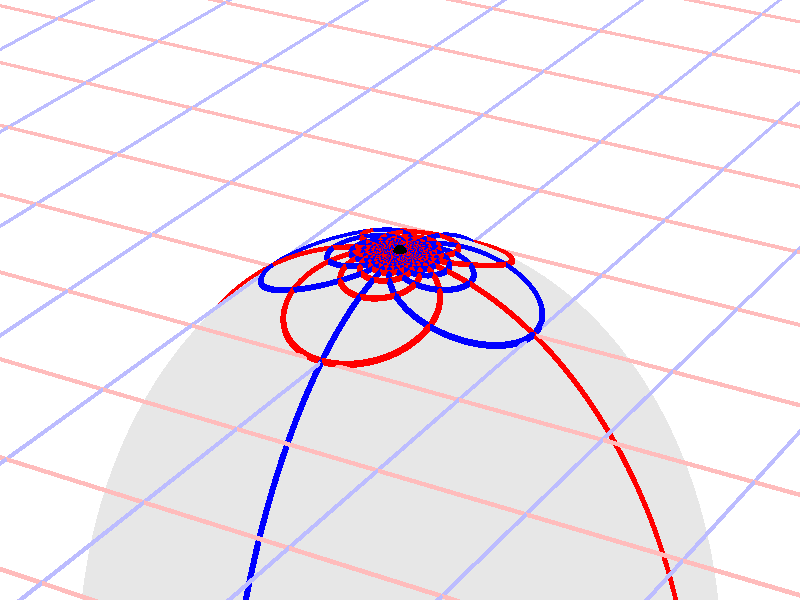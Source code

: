 #version 3.7;
global_settings{assumed_gamma 1.0}
camera{perspective location <16.275953626987476496879026, 9.396926207859083390872001, 6.840402866513374036117057> right <0.133333333333333331482962, -0.230940107675850353485814, -0.000000000000000000000000> up <-0.044429719908903583802662, -0.025651510749425152774217, 0.140953893117886280839102> direction <0.813797681349373802639491, 0.469846310392954158441370, 0.342020143325668712908083> sky <-0.296198132726023855010311, -0.171010071662834328698466, 0.939692620785908427905042> look_at <15.462155945638102139128023, 8.927079897466128954874875, 6.498382723187705600764730>}
light_source{<16.275953626987476496879026, 9.396926207859083390872001, 6.840402866513374036117057> rgb<1.0,1.0,1.0>}
background{rgb<1,1,1>}
union{object{sphere{<0.000000000000000000000000, 0.000000000000000000000000, -1.962561988057393680406904>,2.202646035332910479098700} pigment{rgbft<0.8,0.8,0.8,0.2,0.2>}}object{union{cylinder{<-50.000000000000000000000000, 50.000000000000000000000000, 0.000000000000000000000000>,<-50.000000000000000000000000, -50.000000000000000000000000, 0.000000000000000000000000>,0.010000000000000000208167}cylinder{<-49.000000000000000000000000, 50.000000000000000000000000, 0.000000000000000000000000>,<-49.000000000000000000000000, -50.000000000000000000000000, 0.000000000000000000000000>,0.010000000000000000208167}cylinder{<-48.000000000000000000000000, 50.000000000000000000000000, 0.000000000000000000000000>,<-48.000000000000000000000000, -50.000000000000000000000000, 0.000000000000000000000000>,0.010000000000000000208167}cylinder{<-47.000000000000000000000000, 50.000000000000000000000000, 0.000000000000000000000000>,<-47.000000000000000000000000, -50.000000000000000000000000, 0.000000000000000000000000>,0.010000000000000000208167}cylinder{<-46.000000000000000000000000, 50.000000000000000000000000, 0.000000000000000000000000>,<-46.000000000000000000000000, -50.000000000000000000000000, 0.000000000000000000000000>,0.010000000000000000208167}cylinder{<-45.000000000000000000000000, 50.000000000000000000000000, 0.000000000000000000000000>,<-45.000000000000000000000000, -50.000000000000000000000000, 0.000000000000000000000000>,0.010000000000000000208167}cylinder{<-44.000000000000000000000000, 50.000000000000000000000000, 0.000000000000000000000000>,<-44.000000000000000000000000, -50.000000000000000000000000, 0.000000000000000000000000>,0.010000000000000000208167}cylinder{<-43.000000000000000000000000, 50.000000000000000000000000, 0.000000000000000000000000>,<-43.000000000000000000000000, -50.000000000000000000000000, 0.000000000000000000000000>,0.010000000000000000208167}cylinder{<-42.000000000000000000000000, 50.000000000000000000000000, 0.000000000000000000000000>,<-42.000000000000000000000000, -50.000000000000000000000000, 0.000000000000000000000000>,0.010000000000000000208167}cylinder{<-41.000000000000000000000000, 50.000000000000000000000000, 0.000000000000000000000000>,<-41.000000000000000000000000, -50.000000000000000000000000, 0.000000000000000000000000>,0.010000000000000000208167}cylinder{<-40.000000000000000000000000, 50.000000000000000000000000, 0.000000000000000000000000>,<-40.000000000000000000000000, -50.000000000000000000000000, 0.000000000000000000000000>,0.010000000000000000208167}cylinder{<-39.000000000000000000000000, 50.000000000000000000000000, 0.000000000000000000000000>,<-39.000000000000000000000000, -50.000000000000000000000000, 0.000000000000000000000000>,0.010000000000000000208167}cylinder{<-38.000000000000000000000000, 50.000000000000000000000000, 0.000000000000000000000000>,<-38.000000000000000000000000, -50.000000000000000000000000, 0.000000000000000000000000>,0.010000000000000000208167}cylinder{<-37.000000000000000000000000, 50.000000000000000000000000, 0.000000000000000000000000>,<-37.000000000000000000000000, -50.000000000000000000000000, 0.000000000000000000000000>,0.010000000000000000208167}cylinder{<-36.000000000000000000000000, 50.000000000000000000000000, 0.000000000000000000000000>,<-36.000000000000000000000000, -50.000000000000000000000000, 0.000000000000000000000000>,0.010000000000000000208167}cylinder{<-35.000000000000000000000000, 50.000000000000000000000000, 0.000000000000000000000000>,<-35.000000000000000000000000, -50.000000000000000000000000, 0.000000000000000000000000>,0.010000000000000000208167}cylinder{<-34.000000000000000000000000, 50.000000000000000000000000, 0.000000000000000000000000>,<-34.000000000000000000000000, -50.000000000000000000000000, 0.000000000000000000000000>,0.010000000000000000208167}cylinder{<-33.000000000000000000000000, 50.000000000000000000000000, 0.000000000000000000000000>,<-33.000000000000000000000000, -50.000000000000000000000000, 0.000000000000000000000000>,0.010000000000000000208167}cylinder{<-32.000000000000000000000000, 50.000000000000000000000000, 0.000000000000000000000000>,<-32.000000000000000000000000, -50.000000000000000000000000, 0.000000000000000000000000>,0.010000000000000000208167}cylinder{<-31.000000000000000000000000, 50.000000000000000000000000, 0.000000000000000000000000>,<-31.000000000000000000000000, -50.000000000000000000000000, 0.000000000000000000000000>,0.010000000000000000208167}cylinder{<-30.000000000000000000000000, 50.000000000000000000000000, 0.000000000000000000000000>,<-30.000000000000000000000000, -50.000000000000000000000000, 0.000000000000000000000000>,0.010000000000000000208167}cylinder{<-29.000000000000000000000000, 50.000000000000000000000000, 0.000000000000000000000000>,<-29.000000000000000000000000, -50.000000000000000000000000, 0.000000000000000000000000>,0.010000000000000000208167}cylinder{<-28.000000000000000000000000, 50.000000000000000000000000, 0.000000000000000000000000>,<-28.000000000000000000000000, -50.000000000000000000000000, 0.000000000000000000000000>,0.010000000000000000208167}cylinder{<-27.000000000000000000000000, 50.000000000000000000000000, 0.000000000000000000000000>,<-27.000000000000000000000000, -50.000000000000000000000000, 0.000000000000000000000000>,0.010000000000000000208167}cylinder{<-26.000000000000000000000000, 50.000000000000000000000000, 0.000000000000000000000000>,<-26.000000000000000000000000, -50.000000000000000000000000, 0.000000000000000000000000>,0.010000000000000000208167}cylinder{<-25.000000000000000000000000, 50.000000000000000000000000, 0.000000000000000000000000>,<-25.000000000000000000000000, -50.000000000000000000000000, 0.000000000000000000000000>,0.010000000000000000208167}cylinder{<-24.000000000000000000000000, 50.000000000000000000000000, 0.000000000000000000000000>,<-24.000000000000000000000000, -50.000000000000000000000000, 0.000000000000000000000000>,0.010000000000000000208167}cylinder{<-23.000000000000000000000000, 50.000000000000000000000000, 0.000000000000000000000000>,<-23.000000000000000000000000, -50.000000000000000000000000, 0.000000000000000000000000>,0.010000000000000000208167}cylinder{<-22.000000000000000000000000, 50.000000000000000000000000, 0.000000000000000000000000>,<-22.000000000000000000000000, -50.000000000000000000000000, 0.000000000000000000000000>,0.010000000000000000208167}cylinder{<-21.000000000000000000000000, 50.000000000000000000000000, 0.000000000000000000000000>,<-21.000000000000000000000000, -50.000000000000000000000000, 0.000000000000000000000000>,0.010000000000000000208167}cylinder{<-20.000000000000000000000000, 50.000000000000000000000000, 0.000000000000000000000000>,<-20.000000000000000000000000, -50.000000000000000000000000, 0.000000000000000000000000>,0.010000000000000000208167}cylinder{<-19.000000000000000000000000, 50.000000000000000000000000, 0.000000000000000000000000>,<-19.000000000000000000000000, -50.000000000000000000000000, 0.000000000000000000000000>,0.010000000000000000208167}cylinder{<-18.000000000000000000000000, 50.000000000000000000000000, 0.000000000000000000000000>,<-18.000000000000000000000000, -50.000000000000000000000000, 0.000000000000000000000000>,0.010000000000000000208167}cylinder{<-17.000000000000000000000000, 50.000000000000000000000000, 0.000000000000000000000000>,<-17.000000000000000000000000, -50.000000000000000000000000, 0.000000000000000000000000>,0.010000000000000000208167}cylinder{<-16.000000000000000000000000, 50.000000000000000000000000, 0.000000000000000000000000>,<-16.000000000000000000000000, -50.000000000000000000000000, 0.000000000000000000000000>,0.010000000000000000208167}cylinder{<-15.000000000000000000000000, 50.000000000000000000000000, 0.000000000000000000000000>,<-15.000000000000000000000000, -50.000000000000000000000000, 0.000000000000000000000000>,0.010000000000000000208167}cylinder{<-14.000000000000000000000000, 50.000000000000000000000000, 0.000000000000000000000000>,<-14.000000000000000000000000, -50.000000000000000000000000, 0.000000000000000000000000>,0.010000000000000000208167}cylinder{<-13.000000000000000000000000, 50.000000000000000000000000, 0.000000000000000000000000>,<-13.000000000000000000000000, -50.000000000000000000000000, 0.000000000000000000000000>,0.010000000000000000208167}cylinder{<-12.000000000000000000000000, 50.000000000000000000000000, 0.000000000000000000000000>,<-12.000000000000000000000000, -50.000000000000000000000000, 0.000000000000000000000000>,0.010000000000000000208167}cylinder{<-11.000000000000000000000000, 50.000000000000000000000000, 0.000000000000000000000000>,<-11.000000000000000000000000, -50.000000000000000000000000, 0.000000000000000000000000>,0.010000000000000000208167}cylinder{<-10.000000000000000000000000, 50.000000000000000000000000, 0.000000000000000000000000>,<-10.000000000000000000000000, -50.000000000000000000000000, 0.000000000000000000000000>,0.010000000000000000208167}cylinder{<-9.000000000000000000000000, 50.000000000000000000000000, 0.000000000000000000000000>,<-9.000000000000000000000000, -50.000000000000000000000000, 0.000000000000000000000000>,0.010000000000000000208167}cylinder{<-8.000000000000000000000000, 50.000000000000000000000000, 0.000000000000000000000000>,<-8.000000000000000000000000, -50.000000000000000000000000, 0.000000000000000000000000>,0.010000000000000000208167}cylinder{<-7.000000000000000000000000, 50.000000000000000000000000, 0.000000000000000000000000>,<-7.000000000000000000000000, -50.000000000000000000000000, 0.000000000000000000000000>,0.010000000000000000208167}cylinder{<-6.000000000000000000000000, 50.000000000000000000000000, 0.000000000000000000000000>,<-6.000000000000000000000000, -50.000000000000000000000000, 0.000000000000000000000000>,0.010000000000000000208167}cylinder{<-5.000000000000000000000000, 50.000000000000000000000000, 0.000000000000000000000000>,<-5.000000000000000000000000, -50.000000000000000000000000, 0.000000000000000000000000>,0.010000000000000000208167}cylinder{<-4.000000000000000000000000, 50.000000000000000000000000, 0.000000000000000000000000>,<-4.000000000000000000000000, -50.000000000000000000000000, 0.000000000000000000000000>,0.010000000000000000208167}cylinder{<-3.000000000000000000000000, 50.000000000000000000000000, 0.000000000000000000000000>,<-3.000000000000000000000000, -50.000000000000000000000000, 0.000000000000000000000000>,0.010000000000000000208167}cylinder{<-2.000000000000000000000000, 50.000000000000000000000000, 0.000000000000000000000000>,<-2.000000000000000000000000, -50.000000000000000000000000, 0.000000000000000000000000>,0.010000000000000000208167}cylinder{<-1.000000000000000000000000, 50.000000000000000000000000, 0.000000000000000000000000>,<-1.000000000000000000000000, -50.000000000000000000000000, 0.000000000000000000000000>,0.010000000000000000208167}cylinder{<0.000000000000000000000000, 50.000000000000000000000000, 0.000000000000000000000000>,<0.000000000000000000000000, -50.000000000000000000000000, 0.000000000000000000000000>,0.010000000000000000208167}cylinder{<1.000000000000000000000000, 50.000000000000000000000000, 0.000000000000000000000000>,<1.000000000000000000000000, -50.000000000000000000000000, 0.000000000000000000000000>,0.010000000000000000208167}cylinder{<2.000000000000000000000000, 50.000000000000000000000000, 0.000000000000000000000000>,<2.000000000000000000000000, -50.000000000000000000000000, 0.000000000000000000000000>,0.010000000000000000208167}cylinder{<3.000000000000000000000000, 50.000000000000000000000000, 0.000000000000000000000000>,<3.000000000000000000000000, -50.000000000000000000000000, 0.000000000000000000000000>,0.010000000000000000208167}cylinder{<4.000000000000000000000000, 50.000000000000000000000000, 0.000000000000000000000000>,<4.000000000000000000000000, -50.000000000000000000000000, 0.000000000000000000000000>,0.010000000000000000208167}cylinder{<5.000000000000000000000000, 50.000000000000000000000000, 0.000000000000000000000000>,<5.000000000000000000000000, -50.000000000000000000000000, 0.000000000000000000000000>,0.010000000000000000208167}cylinder{<6.000000000000000000000000, 50.000000000000000000000000, 0.000000000000000000000000>,<6.000000000000000000000000, -50.000000000000000000000000, 0.000000000000000000000000>,0.010000000000000000208167}cylinder{<7.000000000000000000000000, 50.000000000000000000000000, 0.000000000000000000000000>,<7.000000000000000000000000, -50.000000000000000000000000, 0.000000000000000000000000>,0.010000000000000000208167}cylinder{<8.000000000000000000000000, 50.000000000000000000000000, 0.000000000000000000000000>,<8.000000000000000000000000, -50.000000000000000000000000, 0.000000000000000000000000>,0.010000000000000000208167}cylinder{<9.000000000000000000000000, 50.000000000000000000000000, 0.000000000000000000000000>,<9.000000000000000000000000, -50.000000000000000000000000, 0.000000000000000000000000>,0.010000000000000000208167}cylinder{<10.000000000000000000000000, 50.000000000000000000000000, 0.000000000000000000000000>,<10.000000000000000000000000, -50.000000000000000000000000, 0.000000000000000000000000>,0.010000000000000000208167}cylinder{<11.000000000000000000000000, 50.000000000000000000000000, 0.000000000000000000000000>,<11.000000000000000000000000, -50.000000000000000000000000, 0.000000000000000000000000>,0.010000000000000000208167}cylinder{<12.000000000000000000000000, 50.000000000000000000000000, 0.000000000000000000000000>,<12.000000000000000000000000, -50.000000000000000000000000, 0.000000000000000000000000>,0.010000000000000000208167}cylinder{<13.000000000000000000000000, 50.000000000000000000000000, 0.000000000000000000000000>,<13.000000000000000000000000, -50.000000000000000000000000, 0.000000000000000000000000>,0.010000000000000000208167}cylinder{<14.000000000000000000000000, 50.000000000000000000000000, 0.000000000000000000000000>,<14.000000000000000000000000, -50.000000000000000000000000, 0.000000000000000000000000>,0.010000000000000000208167}cylinder{<15.000000000000000000000000, 50.000000000000000000000000, 0.000000000000000000000000>,<15.000000000000000000000000, -50.000000000000000000000000, 0.000000000000000000000000>,0.010000000000000000208167}cylinder{<16.000000000000000000000000, 50.000000000000000000000000, 0.000000000000000000000000>,<16.000000000000000000000000, -50.000000000000000000000000, 0.000000000000000000000000>,0.010000000000000000208167}cylinder{<17.000000000000000000000000, 50.000000000000000000000000, 0.000000000000000000000000>,<17.000000000000000000000000, -50.000000000000000000000000, 0.000000000000000000000000>,0.010000000000000000208167}cylinder{<18.000000000000000000000000, 50.000000000000000000000000, 0.000000000000000000000000>,<18.000000000000000000000000, -50.000000000000000000000000, 0.000000000000000000000000>,0.010000000000000000208167}cylinder{<19.000000000000000000000000, 50.000000000000000000000000, 0.000000000000000000000000>,<19.000000000000000000000000, -50.000000000000000000000000, 0.000000000000000000000000>,0.010000000000000000208167}cylinder{<20.000000000000000000000000, 50.000000000000000000000000, 0.000000000000000000000000>,<20.000000000000000000000000, -50.000000000000000000000000, 0.000000000000000000000000>,0.010000000000000000208167}cylinder{<21.000000000000000000000000, 50.000000000000000000000000, 0.000000000000000000000000>,<21.000000000000000000000000, -50.000000000000000000000000, 0.000000000000000000000000>,0.010000000000000000208167}cylinder{<22.000000000000000000000000, 50.000000000000000000000000, 0.000000000000000000000000>,<22.000000000000000000000000, -50.000000000000000000000000, 0.000000000000000000000000>,0.010000000000000000208167}cylinder{<23.000000000000000000000000, 50.000000000000000000000000, 0.000000000000000000000000>,<23.000000000000000000000000, -50.000000000000000000000000, 0.000000000000000000000000>,0.010000000000000000208167}cylinder{<24.000000000000000000000000, 50.000000000000000000000000, 0.000000000000000000000000>,<24.000000000000000000000000, -50.000000000000000000000000, 0.000000000000000000000000>,0.010000000000000000208167}cylinder{<25.000000000000000000000000, 50.000000000000000000000000, 0.000000000000000000000000>,<25.000000000000000000000000, -50.000000000000000000000000, 0.000000000000000000000000>,0.010000000000000000208167}cylinder{<26.000000000000000000000000, 50.000000000000000000000000, 0.000000000000000000000000>,<26.000000000000000000000000, -50.000000000000000000000000, 0.000000000000000000000000>,0.010000000000000000208167}cylinder{<27.000000000000000000000000, 50.000000000000000000000000, 0.000000000000000000000000>,<27.000000000000000000000000, -50.000000000000000000000000, 0.000000000000000000000000>,0.010000000000000000208167}cylinder{<28.000000000000000000000000, 50.000000000000000000000000, 0.000000000000000000000000>,<28.000000000000000000000000, -50.000000000000000000000000, 0.000000000000000000000000>,0.010000000000000000208167}cylinder{<29.000000000000000000000000, 50.000000000000000000000000, 0.000000000000000000000000>,<29.000000000000000000000000, -50.000000000000000000000000, 0.000000000000000000000000>,0.010000000000000000208167}cylinder{<30.000000000000000000000000, 50.000000000000000000000000, 0.000000000000000000000000>,<30.000000000000000000000000, -50.000000000000000000000000, 0.000000000000000000000000>,0.010000000000000000208167}cylinder{<31.000000000000000000000000, 50.000000000000000000000000, 0.000000000000000000000000>,<31.000000000000000000000000, -50.000000000000000000000000, 0.000000000000000000000000>,0.010000000000000000208167}cylinder{<32.000000000000000000000000, 50.000000000000000000000000, 0.000000000000000000000000>,<32.000000000000000000000000, -50.000000000000000000000000, 0.000000000000000000000000>,0.010000000000000000208167}cylinder{<33.000000000000000000000000, 50.000000000000000000000000, 0.000000000000000000000000>,<33.000000000000000000000000, -50.000000000000000000000000, 0.000000000000000000000000>,0.010000000000000000208167}cylinder{<34.000000000000000000000000, 50.000000000000000000000000, 0.000000000000000000000000>,<34.000000000000000000000000, -50.000000000000000000000000, 0.000000000000000000000000>,0.010000000000000000208167}cylinder{<35.000000000000000000000000, 50.000000000000000000000000, 0.000000000000000000000000>,<35.000000000000000000000000, -50.000000000000000000000000, 0.000000000000000000000000>,0.010000000000000000208167}cylinder{<36.000000000000000000000000, 50.000000000000000000000000, 0.000000000000000000000000>,<36.000000000000000000000000, -50.000000000000000000000000, 0.000000000000000000000000>,0.010000000000000000208167}cylinder{<37.000000000000000000000000, 50.000000000000000000000000, 0.000000000000000000000000>,<37.000000000000000000000000, -50.000000000000000000000000, 0.000000000000000000000000>,0.010000000000000000208167}cylinder{<38.000000000000000000000000, 50.000000000000000000000000, 0.000000000000000000000000>,<38.000000000000000000000000, -50.000000000000000000000000, 0.000000000000000000000000>,0.010000000000000000208167}cylinder{<39.000000000000000000000000, 50.000000000000000000000000, 0.000000000000000000000000>,<39.000000000000000000000000, -50.000000000000000000000000, 0.000000000000000000000000>,0.010000000000000000208167}cylinder{<40.000000000000000000000000, 50.000000000000000000000000, 0.000000000000000000000000>,<40.000000000000000000000000, -50.000000000000000000000000, 0.000000000000000000000000>,0.010000000000000000208167}cylinder{<41.000000000000000000000000, 50.000000000000000000000000, 0.000000000000000000000000>,<41.000000000000000000000000, -50.000000000000000000000000, 0.000000000000000000000000>,0.010000000000000000208167}cylinder{<42.000000000000000000000000, 50.000000000000000000000000, 0.000000000000000000000000>,<42.000000000000000000000000, -50.000000000000000000000000, 0.000000000000000000000000>,0.010000000000000000208167}cylinder{<43.000000000000000000000000, 50.000000000000000000000000, 0.000000000000000000000000>,<43.000000000000000000000000, -50.000000000000000000000000, 0.000000000000000000000000>,0.010000000000000000208167}cylinder{<44.000000000000000000000000, 50.000000000000000000000000, 0.000000000000000000000000>,<44.000000000000000000000000, -50.000000000000000000000000, 0.000000000000000000000000>,0.010000000000000000208167}cylinder{<45.000000000000000000000000, 50.000000000000000000000000, 0.000000000000000000000000>,<45.000000000000000000000000, -50.000000000000000000000000, 0.000000000000000000000000>,0.010000000000000000208167}cylinder{<46.000000000000000000000000, 50.000000000000000000000000, 0.000000000000000000000000>,<46.000000000000000000000000, -50.000000000000000000000000, 0.000000000000000000000000>,0.010000000000000000208167}cylinder{<47.000000000000000000000000, 50.000000000000000000000000, 0.000000000000000000000000>,<47.000000000000000000000000, -50.000000000000000000000000, 0.000000000000000000000000>,0.010000000000000000208167}cylinder{<48.000000000000000000000000, 50.000000000000000000000000, 0.000000000000000000000000>,<48.000000000000000000000000, -50.000000000000000000000000, 0.000000000000000000000000>,0.010000000000000000208167}cylinder{<49.000000000000000000000000, 50.000000000000000000000000, 0.000000000000000000000000>,<49.000000000000000000000000, -50.000000000000000000000000, 0.000000000000000000000000>,0.010000000000000000208167}cylinder{<50.000000000000000000000000, 50.000000000000000000000000, 0.000000000000000000000000>,<50.000000000000000000000000, -50.000000000000000000000000, 0.000000000000000000000000>,0.010000000000000000208167}} pigment{rgb<1.0,0.5,0.5>}}object{union{cylinder{<50.000000000000000000000000, -50.000000000000000000000000, 0.000000000000000000000000>,<-50.000000000000000000000000, -50.000000000000000000000000, 0.000000000000000000000000>,0.010000000000000000208167}cylinder{<50.000000000000000000000000, -49.000000000000000000000000, 0.000000000000000000000000>,<-50.000000000000000000000000, -49.000000000000000000000000, 0.000000000000000000000000>,0.010000000000000000208167}cylinder{<50.000000000000000000000000, -48.000000000000000000000000, 0.000000000000000000000000>,<-50.000000000000000000000000, -48.000000000000000000000000, 0.000000000000000000000000>,0.010000000000000000208167}cylinder{<50.000000000000000000000000, -47.000000000000000000000000, 0.000000000000000000000000>,<-50.000000000000000000000000, -47.000000000000000000000000, 0.000000000000000000000000>,0.010000000000000000208167}cylinder{<50.000000000000000000000000, -46.000000000000000000000000, 0.000000000000000000000000>,<-50.000000000000000000000000, -46.000000000000000000000000, 0.000000000000000000000000>,0.010000000000000000208167}cylinder{<50.000000000000000000000000, -45.000000000000000000000000, 0.000000000000000000000000>,<-50.000000000000000000000000, -45.000000000000000000000000, 0.000000000000000000000000>,0.010000000000000000208167}cylinder{<50.000000000000000000000000, -44.000000000000000000000000, 0.000000000000000000000000>,<-50.000000000000000000000000, -44.000000000000000000000000, 0.000000000000000000000000>,0.010000000000000000208167}cylinder{<50.000000000000000000000000, -43.000000000000000000000000, 0.000000000000000000000000>,<-50.000000000000000000000000, -43.000000000000000000000000, 0.000000000000000000000000>,0.010000000000000000208167}cylinder{<50.000000000000000000000000, -42.000000000000000000000000, 0.000000000000000000000000>,<-50.000000000000000000000000, -42.000000000000000000000000, 0.000000000000000000000000>,0.010000000000000000208167}cylinder{<50.000000000000000000000000, -41.000000000000000000000000, 0.000000000000000000000000>,<-50.000000000000000000000000, -41.000000000000000000000000, 0.000000000000000000000000>,0.010000000000000000208167}cylinder{<50.000000000000000000000000, -40.000000000000000000000000, 0.000000000000000000000000>,<-50.000000000000000000000000, -40.000000000000000000000000, 0.000000000000000000000000>,0.010000000000000000208167}cylinder{<50.000000000000000000000000, -39.000000000000000000000000, 0.000000000000000000000000>,<-50.000000000000000000000000, -39.000000000000000000000000, 0.000000000000000000000000>,0.010000000000000000208167}cylinder{<50.000000000000000000000000, -38.000000000000000000000000, 0.000000000000000000000000>,<-50.000000000000000000000000, -38.000000000000000000000000, 0.000000000000000000000000>,0.010000000000000000208167}cylinder{<50.000000000000000000000000, -37.000000000000000000000000, 0.000000000000000000000000>,<-50.000000000000000000000000, -37.000000000000000000000000, 0.000000000000000000000000>,0.010000000000000000208167}cylinder{<50.000000000000000000000000, -36.000000000000000000000000, 0.000000000000000000000000>,<-50.000000000000000000000000, -36.000000000000000000000000, 0.000000000000000000000000>,0.010000000000000000208167}cylinder{<50.000000000000000000000000, -35.000000000000000000000000, 0.000000000000000000000000>,<-50.000000000000000000000000, -35.000000000000000000000000, 0.000000000000000000000000>,0.010000000000000000208167}cylinder{<50.000000000000000000000000, -34.000000000000000000000000, 0.000000000000000000000000>,<-50.000000000000000000000000, -34.000000000000000000000000, 0.000000000000000000000000>,0.010000000000000000208167}cylinder{<50.000000000000000000000000, -33.000000000000000000000000, 0.000000000000000000000000>,<-50.000000000000000000000000, -33.000000000000000000000000, 0.000000000000000000000000>,0.010000000000000000208167}cylinder{<50.000000000000000000000000, -32.000000000000000000000000, 0.000000000000000000000000>,<-50.000000000000000000000000, -32.000000000000000000000000, 0.000000000000000000000000>,0.010000000000000000208167}cylinder{<50.000000000000000000000000, -31.000000000000000000000000, 0.000000000000000000000000>,<-50.000000000000000000000000, -31.000000000000000000000000, 0.000000000000000000000000>,0.010000000000000000208167}cylinder{<50.000000000000000000000000, -30.000000000000000000000000, 0.000000000000000000000000>,<-50.000000000000000000000000, -30.000000000000000000000000, 0.000000000000000000000000>,0.010000000000000000208167}cylinder{<50.000000000000000000000000, -29.000000000000000000000000, 0.000000000000000000000000>,<-50.000000000000000000000000, -29.000000000000000000000000, 0.000000000000000000000000>,0.010000000000000000208167}cylinder{<50.000000000000000000000000, -28.000000000000000000000000, 0.000000000000000000000000>,<-50.000000000000000000000000, -28.000000000000000000000000, 0.000000000000000000000000>,0.010000000000000000208167}cylinder{<50.000000000000000000000000, -27.000000000000000000000000, 0.000000000000000000000000>,<-50.000000000000000000000000, -27.000000000000000000000000, 0.000000000000000000000000>,0.010000000000000000208167}cylinder{<50.000000000000000000000000, -26.000000000000000000000000, 0.000000000000000000000000>,<-50.000000000000000000000000, -26.000000000000000000000000, 0.000000000000000000000000>,0.010000000000000000208167}cylinder{<50.000000000000000000000000, -25.000000000000000000000000, 0.000000000000000000000000>,<-50.000000000000000000000000, -25.000000000000000000000000, 0.000000000000000000000000>,0.010000000000000000208167}cylinder{<50.000000000000000000000000, -24.000000000000000000000000, 0.000000000000000000000000>,<-50.000000000000000000000000, -24.000000000000000000000000, 0.000000000000000000000000>,0.010000000000000000208167}cylinder{<50.000000000000000000000000, -23.000000000000000000000000, 0.000000000000000000000000>,<-50.000000000000000000000000, -23.000000000000000000000000, 0.000000000000000000000000>,0.010000000000000000208167}cylinder{<50.000000000000000000000000, -22.000000000000000000000000, 0.000000000000000000000000>,<-50.000000000000000000000000, -22.000000000000000000000000, 0.000000000000000000000000>,0.010000000000000000208167}cylinder{<50.000000000000000000000000, -21.000000000000000000000000, 0.000000000000000000000000>,<-50.000000000000000000000000, -21.000000000000000000000000, 0.000000000000000000000000>,0.010000000000000000208167}cylinder{<50.000000000000000000000000, -20.000000000000000000000000, 0.000000000000000000000000>,<-50.000000000000000000000000, -20.000000000000000000000000, 0.000000000000000000000000>,0.010000000000000000208167}cylinder{<50.000000000000000000000000, -19.000000000000000000000000, 0.000000000000000000000000>,<-50.000000000000000000000000, -19.000000000000000000000000, 0.000000000000000000000000>,0.010000000000000000208167}cylinder{<50.000000000000000000000000, -18.000000000000000000000000, 0.000000000000000000000000>,<-50.000000000000000000000000, -18.000000000000000000000000, 0.000000000000000000000000>,0.010000000000000000208167}cylinder{<50.000000000000000000000000, -17.000000000000000000000000, 0.000000000000000000000000>,<-50.000000000000000000000000, -17.000000000000000000000000, 0.000000000000000000000000>,0.010000000000000000208167}cylinder{<50.000000000000000000000000, -16.000000000000000000000000, 0.000000000000000000000000>,<-50.000000000000000000000000, -16.000000000000000000000000, 0.000000000000000000000000>,0.010000000000000000208167}cylinder{<50.000000000000000000000000, -15.000000000000000000000000, 0.000000000000000000000000>,<-50.000000000000000000000000, -15.000000000000000000000000, 0.000000000000000000000000>,0.010000000000000000208167}cylinder{<50.000000000000000000000000, -14.000000000000000000000000, 0.000000000000000000000000>,<-50.000000000000000000000000, -14.000000000000000000000000, 0.000000000000000000000000>,0.010000000000000000208167}cylinder{<50.000000000000000000000000, -13.000000000000000000000000, 0.000000000000000000000000>,<-50.000000000000000000000000, -13.000000000000000000000000, 0.000000000000000000000000>,0.010000000000000000208167}cylinder{<50.000000000000000000000000, -12.000000000000000000000000, 0.000000000000000000000000>,<-50.000000000000000000000000, -12.000000000000000000000000, 0.000000000000000000000000>,0.010000000000000000208167}cylinder{<50.000000000000000000000000, -11.000000000000000000000000, 0.000000000000000000000000>,<-50.000000000000000000000000, -11.000000000000000000000000, 0.000000000000000000000000>,0.010000000000000000208167}cylinder{<50.000000000000000000000000, -10.000000000000000000000000, 0.000000000000000000000000>,<-50.000000000000000000000000, -10.000000000000000000000000, 0.000000000000000000000000>,0.010000000000000000208167}cylinder{<50.000000000000000000000000, -9.000000000000000000000000, 0.000000000000000000000000>,<-50.000000000000000000000000, -9.000000000000000000000000, 0.000000000000000000000000>,0.010000000000000000208167}cylinder{<50.000000000000000000000000, -8.000000000000000000000000, 0.000000000000000000000000>,<-50.000000000000000000000000, -8.000000000000000000000000, 0.000000000000000000000000>,0.010000000000000000208167}cylinder{<50.000000000000000000000000, -7.000000000000000000000000, 0.000000000000000000000000>,<-50.000000000000000000000000, -7.000000000000000000000000, 0.000000000000000000000000>,0.010000000000000000208167}cylinder{<50.000000000000000000000000, -6.000000000000000000000000, 0.000000000000000000000000>,<-50.000000000000000000000000, -6.000000000000000000000000, 0.000000000000000000000000>,0.010000000000000000208167}cylinder{<50.000000000000000000000000, -5.000000000000000000000000, 0.000000000000000000000000>,<-50.000000000000000000000000, -5.000000000000000000000000, 0.000000000000000000000000>,0.010000000000000000208167}cylinder{<50.000000000000000000000000, -4.000000000000000000000000, 0.000000000000000000000000>,<-50.000000000000000000000000, -4.000000000000000000000000, 0.000000000000000000000000>,0.010000000000000000208167}cylinder{<50.000000000000000000000000, -3.000000000000000000000000, 0.000000000000000000000000>,<-50.000000000000000000000000, -3.000000000000000000000000, 0.000000000000000000000000>,0.010000000000000000208167}cylinder{<50.000000000000000000000000, -2.000000000000000000000000, 0.000000000000000000000000>,<-50.000000000000000000000000, -2.000000000000000000000000, 0.000000000000000000000000>,0.010000000000000000208167}cylinder{<50.000000000000000000000000, -1.000000000000000000000000, 0.000000000000000000000000>,<-50.000000000000000000000000, -1.000000000000000000000000, 0.000000000000000000000000>,0.010000000000000000208167}cylinder{<50.000000000000000000000000, 0.000000000000000000000000, 0.000000000000000000000000>,<-50.000000000000000000000000, 0.000000000000000000000000, 0.000000000000000000000000>,0.010000000000000000208167}cylinder{<50.000000000000000000000000, 1.000000000000000000000000, 0.000000000000000000000000>,<-50.000000000000000000000000, 1.000000000000000000000000, 0.000000000000000000000000>,0.010000000000000000208167}cylinder{<50.000000000000000000000000, 2.000000000000000000000000, 0.000000000000000000000000>,<-50.000000000000000000000000, 2.000000000000000000000000, 0.000000000000000000000000>,0.010000000000000000208167}cylinder{<50.000000000000000000000000, 3.000000000000000000000000, 0.000000000000000000000000>,<-50.000000000000000000000000, 3.000000000000000000000000, 0.000000000000000000000000>,0.010000000000000000208167}cylinder{<50.000000000000000000000000, 4.000000000000000000000000, 0.000000000000000000000000>,<-50.000000000000000000000000, 4.000000000000000000000000, 0.000000000000000000000000>,0.010000000000000000208167}cylinder{<50.000000000000000000000000, 5.000000000000000000000000, 0.000000000000000000000000>,<-50.000000000000000000000000, 5.000000000000000000000000, 0.000000000000000000000000>,0.010000000000000000208167}cylinder{<50.000000000000000000000000, 6.000000000000000000000000, 0.000000000000000000000000>,<-50.000000000000000000000000, 6.000000000000000000000000, 0.000000000000000000000000>,0.010000000000000000208167}cylinder{<50.000000000000000000000000, 7.000000000000000000000000, 0.000000000000000000000000>,<-50.000000000000000000000000, 7.000000000000000000000000, 0.000000000000000000000000>,0.010000000000000000208167}cylinder{<50.000000000000000000000000, 8.000000000000000000000000, 0.000000000000000000000000>,<-50.000000000000000000000000, 8.000000000000000000000000, 0.000000000000000000000000>,0.010000000000000000208167}cylinder{<50.000000000000000000000000, 9.000000000000000000000000, 0.000000000000000000000000>,<-50.000000000000000000000000, 9.000000000000000000000000, 0.000000000000000000000000>,0.010000000000000000208167}cylinder{<50.000000000000000000000000, 10.000000000000000000000000, 0.000000000000000000000000>,<-50.000000000000000000000000, 10.000000000000000000000000, 0.000000000000000000000000>,0.010000000000000000208167}cylinder{<50.000000000000000000000000, 11.000000000000000000000000, 0.000000000000000000000000>,<-50.000000000000000000000000, 11.000000000000000000000000, 0.000000000000000000000000>,0.010000000000000000208167}cylinder{<50.000000000000000000000000, 12.000000000000000000000000, 0.000000000000000000000000>,<-50.000000000000000000000000, 12.000000000000000000000000, 0.000000000000000000000000>,0.010000000000000000208167}cylinder{<50.000000000000000000000000, 13.000000000000000000000000, 0.000000000000000000000000>,<-50.000000000000000000000000, 13.000000000000000000000000, 0.000000000000000000000000>,0.010000000000000000208167}cylinder{<50.000000000000000000000000, 14.000000000000000000000000, 0.000000000000000000000000>,<-50.000000000000000000000000, 14.000000000000000000000000, 0.000000000000000000000000>,0.010000000000000000208167}cylinder{<50.000000000000000000000000, 15.000000000000000000000000, 0.000000000000000000000000>,<-50.000000000000000000000000, 15.000000000000000000000000, 0.000000000000000000000000>,0.010000000000000000208167}cylinder{<50.000000000000000000000000, 16.000000000000000000000000, 0.000000000000000000000000>,<-50.000000000000000000000000, 16.000000000000000000000000, 0.000000000000000000000000>,0.010000000000000000208167}cylinder{<50.000000000000000000000000, 17.000000000000000000000000, 0.000000000000000000000000>,<-50.000000000000000000000000, 17.000000000000000000000000, 0.000000000000000000000000>,0.010000000000000000208167}cylinder{<50.000000000000000000000000, 18.000000000000000000000000, 0.000000000000000000000000>,<-50.000000000000000000000000, 18.000000000000000000000000, 0.000000000000000000000000>,0.010000000000000000208167}cylinder{<50.000000000000000000000000, 19.000000000000000000000000, 0.000000000000000000000000>,<-50.000000000000000000000000, 19.000000000000000000000000, 0.000000000000000000000000>,0.010000000000000000208167}cylinder{<50.000000000000000000000000, 20.000000000000000000000000, 0.000000000000000000000000>,<-50.000000000000000000000000, 20.000000000000000000000000, 0.000000000000000000000000>,0.010000000000000000208167}cylinder{<50.000000000000000000000000, 21.000000000000000000000000, 0.000000000000000000000000>,<-50.000000000000000000000000, 21.000000000000000000000000, 0.000000000000000000000000>,0.010000000000000000208167}cylinder{<50.000000000000000000000000, 22.000000000000000000000000, 0.000000000000000000000000>,<-50.000000000000000000000000, 22.000000000000000000000000, 0.000000000000000000000000>,0.010000000000000000208167}cylinder{<50.000000000000000000000000, 23.000000000000000000000000, 0.000000000000000000000000>,<-50.000000000000000000000000, 23.000000000000000000000000, 0.000000000000000000000000>,0.010000000000000000208167}cylinder{<50.000000000000000000000000, 24.000000000000000000000000, 0.000000000000000000000000>,<-50.000000000000000000000000, 24.000000000000000000000000, 0.000000000000000000000000>,0.010000000000000000208167}cylinder{<50.000000000000000000000000, 25.000000000000000000000000, 0.000000000000000000000000>,<-50.000000000000000000000000, 25.000000000000000000000000, 0.000000000000000000000000>,0.010000000000000000208167}cylinder{<50.000000000000000000000000, 26.000000000000000000000000, 0.000000000000000000000000>,<-50.000000000000000000000000, 26.000000000000000000000000, 0.000000000000000000000000>,0.010000000000000000208167}cylinder{<50.000000000000000000000000, 27.000000000000000000000000, 0.000000000000000000000000>,<-50.000000000000000000000000, 27.000000000000000000000000, 0.000000000000000000000000>,0.010000000000000000208167}cylinder{<50.000000000000000000000000, 28.000000000000000000000000, 0.000000000000000000000000>,<-50.000000000000000000000000, 28.000000000000000000000000, 0.000000000000000000000000>,0.010000000000000000208167}cylinder{<50.000000000000000000000000, 29.000000000000000000000000, 0.000000000000000000000000>,<-50.000000000000000000000000, 29.000000000000000000000000, 0.000000000000000000000000>,0.010000000000000000208167}cylinder{<50.000000000000000000000000, 30.000000000000000000000000, 0.000000000000000000000000>,<-50.000000000000000000000000, 30.000000000000000000000000, 0.000000000000000000000000>,0.010000000000000000208167}cylinder{<50.000000000000000000000000, 31.000000000000000000000000, 0.000000000000000000000000>,<-50.000000000000000000000000, 31.000000000000000000000000, 0.000000000000000000000000>,0.010000000000000000208167}cylinder{<50.000000000000000000000000, 32.000000000000000000000000, 0.000000000000000000000000>,<-50.000000000000000000000000, 32.000000000000000000000000, 0.000000000000000000000000>,0.010000000000000000208167}cylinder{<50.000000000000000000000000, 33.000000000000000000000000, 0.000000000000000000000000>,<-50.000000000000000000000000, 33.000000000000000000000000, 0.000000000000000000000000>,0.010000000000000000208167}cylinder{<50.000000000000000000000000, 34.000000000000000000000000, 0.000000000000000000000000>,<-50.000000000000000000000000, 34.000000000000000000000000, 0.000000000000000000000000>,0.010000000000000000208167}cylinder{<50.000000000000000000000000, 35.000000000000000000000000, 0.000000000000000000000000>,<-50.000000000000000000000000, 35.000000000000000000000000, 0.000000000000000000000000>,0.010000000000000000208167}cylinder{<50.000000000000000000000000, 36.000000000000000000000000, 0.000000000000000000000000>,<-50.000000000000000000000000, 36.000000000000000000000000, 0.000000000000000000000000>,0.010000000000000000208167}cylinder{<50.000000000000000000000000, 37.000000000000000000000000, 0.000000000000000000000000>,<-50.000000000000000000000000, 37.000000000000000000000000, 0.000000000000000000000000>,0.010000000000000000208167}cylinder{<50.000000000000000000000000, 38.000000000000000000000000, 0.000000000000000000000000>,<-50.000000000000000000000000, 38.000000000000000000000000, 0.000000000000000000000000>,0.010000000000000000208167}cylinder{<50.000000000000000000000000, 39.000000000000000000000000, 0.000000000000000000000000>,<-50.000000000000000000000000, 39.000000000000000000000000, 0.000000000000000000000000>,0.010000000000000000208167}cylinder{<50.000000000000000000000000, 40.000000000000000000000000, 0.000000000000000000000000>,<-50.000000000000000000000000, 40.000000000000000000000000, 0.000000000000000000000000>,0.010000000000000000208167}cylinder{<50.000000000000000000000000, 41.000000000000000000000000, 0.000000000000000000000000>,<-50.000000000000000000000000, 41.000000000000000000000000, 0.000000000000000000000000>,0.010000000000000000208167}cylinder{<50.000000000000000000000000, 42.000000000000000000000000, 0.000000000000000000000000>,<-50.000000000000000000000000, 42.000000000000000000000000, 0.000000000000000000000000>,0.010000000000000000208167}cylinder{<50.000000000000000000000000, 43.000000000000000000000000, 0.000000000000000000000000>,<-50.000000000000000000000000, 43.000000000000000000000000, 0.000000000000000000000000>,0.010000000000000000208167}cylinder{<50.000000000000000000000000, 44.000000000000000000000000, 0.000000000000000000000000>,<-50.000000000000000000000000, 44.000000000000000000000000, 0.000000000000000000000000>,0.010000000000000000208167}cylinder{<50.000000000000000000000000, 45.000000000000000000000000, 0.000000000000000000000000>,<-50.000000000000000000000000, 45.000000000000000000000000, 0.000000000000000000000000>,0.010000000000000000208167}cylinder{<50.000000000000000000000000, 46.000000000000000000000000, 0.000000000000000000000000>,<-50.000000000000000000000000, 46.000000000000000000000000, 0.000000000000000000000000>,0.010000000000000000208167}cylinder{<50.000000000000000000000000, 47.000000000000000000000000, 0.000000000000000000000000>,<-50.000000000000000000000000, 47.000000000000000000000000, 0.000000000000000000000000>,0.010000000000000000208167}cylinder{<50.000000000000000000000000, 48.000000000000000000000000, 0.000000000000000000000000>,<-50.000000000000000000000000, 48.000000000000000000000000, 0.000000000000000000000000>,0.010000000000000000208167}cylinder{<50.000000000000000000000000, 49.000000000000000000000000, 0.000000000000000000000000>,<-50.000000000000000000000000, 49.000000000000000000000000, 0.000000000000000000000000>,0.010000000000000000208167}cylinder{<50.000000000000000000000000, 50.000000000000000000000000, 0.000000000000000000000000>,<-50.000000000000000000000000, 50.000000000000000000000000, 0.000000000000000000000000>,0.010000000000000000208167}} pigment{rgb<0.5,0.5,1.0>}}sphere{<0.000000000000000000000000, 0.000000000000000000000000, 0.240084047275517242781007>,0.050000000000000002775558}object{union{object{torus{0.010576281574156895515237,0.020000000000000000416334} matrix <0.999988472129379246666758, -0.000000000000000000000000, 0.004801625594530468596477, 0.004801625594530468596477, 0.000000000000000000000000, -0.999988472129379246666758, 0.000000000000000000000000, 1.000000000000000000000000, 0.000000000000000000000000, -0.010576159652139217534628, 0.000000000000000000000000, 0.240033263931213436404022>}object{torus{0.010792118925506447371654,0.020000000000000000416334} matrix <0.999987996811418700104923, -0.000000000000000000000000, 0.004899615605946155624806, 0.004899615605946155624806, 0.000000000000000000000000, -0.999987996811418700104923, 0.000000000000000000000000, 1.000000000000000000000000, 0.000000000000000000000000, -0.010791989385664045933422, 0.000000000000000000000000, 0.240031170040836572265874>}object{torus{0.011016949169155043977697,0.020000000000000000416334} matrix <0.999987491478202761285843, -0.000000000000000000000000, 0.005001688428064456071187, 0.005001688428064456071187, 0.000000000000000000000000, -0.999987491478202761285843, 0.000000000000000000000000, 1.000000000000000000000000, 0.000000000000000000000000, -0.011016811363406629059591, 0.000000000000000000000000, 0.240028943928508986527248>}object{torus{0.011251346290460676954903,0.020000000000000000416334} matrix <0.999986953548813506387205, -0.000000000000000000000000, 0.005108104556808829542491, 0.005108104556808829542491, 0.000000000000000000000000, -0.999986953548813506387205, 0.000000000000000000000000, 1.000000000000000000000000, 0.000000000000000000000000, -0.011251199500309783108065, 0.000000000000000000000000, 0.240026574221851474177925>}object{torus{0.011495934183283627177952,0.020000000000000000416334} matrix <0.999986380157912635446849, -0.000000000000000000000000, 0.005219147313001316207393, 0.005219147313001316207393, 0.000000000000000000000000, -0.999986380157912635446849, 0.000000000000000000000000, 1.000000000000000000000000, 0.000000000000000000000000, -0.011495777610460259157699, 0.000000000000000000000000, 0.240024048300974623959547>}object{torus{0.011751392194941600449765,0.020000000000000000416334} matrix <0.999985768118631712653155, -0.000000000000000000000000, 0.005335125133530114506508, 0.005335125133530114506508, 0.000000000000000000000000, -0.999985768118631712653155, 0.000000000000000000000000, 1.000000000000000000000000, 0.000000000000000000000000, -0.011751224950512773742561, 0.000000000000000000000000, 0.240021352127886306027094>}object{torus{0.012018461427198166846519,0.020000000000000000416334} matrix <0.999985113878445908142112, -0.000000000000000000000000, 0.005456374392551165998511, 0.005456374392551165998511, 0.000000000000000000000000, -0.999985113878445908142112, 0.000000000000000000000000, 1.000000000000000000000000, 0.000000000000000000000000, -0.012018282518918540005548, 0.000000000000000000000000, 0.240018470050262083814729>}object{torus{0.012297951916384051648801,0.020000000000000000416334} matrix <0.999984413466128652103748, -0.000000000000000000000000, 0.005583262917238668125719, 0.005583262917238668125719, 0.000000000000000000000000, -0.999984413466128652103748, 0.000000000000000000000000, 1.000000000000000000000000, 0.000000000000000000000000, -0.012297760233942182928057, 0.000000000000000000000000, 0.240015384576764273516503>}object{torus{0.012590750839118491216650,0.020000000000000000416334} matrix <0.999983662432737507863578, -0.000000000000000000000000, 0.005716193454485017817757, 0.005716193454485017817757, 0.000000000000000000000000, -0.999983662432737507863578, 0.000000000000000000000000, 1.000000000000000000000000, 0.000000000000000000000000, -0.012590545136878360937827, 0.000000000000000000000000, 0.240012076108093191928461>}object{torus{0.012897831918739381673600,0.020000000000000000416334} matrix <0.999982855780108259580174, -0.000000000000000000000000, 0.005855608069129348072779, 0.005855608069129348072779, 0.000000000000000000000000, -0.999982855780108259580174, 0.000000000000000000000000, 1.000000000000000000000000, 0.000000000000000000000000, -0.012897610795490352733617, 0.000000000000000000000000, 0.240008522626591752624492>}object{torus{0.013220266242603898390606,0.020000000000000000416334} matrix <0.999981987877319844493229, -0.000000000000000000000000, 0.006001993079285073903750, 0.006001993079285073903750, 0.000000000000000000000000, -0.999981987877319844493229, 0.000000000000000000000000, 1.000000000000000000000000, 0.000000000000000000000000, -0.013220028117552658566969, 0.000000000000000000000000, 0.240004699329220111403416>}object{torus{0.013559234743217860388875,0.020000000000000000416334} matrix <0.999981052363114519820897, -0.000000000000000000000000, 0.006155884563408092237380, 0.006155884563408092237380, 0.000000000000000000000000, -0.999981052363114519820897, 0.000000000000000000000000, 1.000000000000000000000000, 0.000000000000000000000000, -0.013558977827756415329707, 0.000000000000000000000000, 0.240000578191467167643580>}object{torus{0.013916042649989385227016,0.020000000000000000416334} matrix <0.999980042027619808742145, -0.000000000000000000000000, 0.006317875152272499870987, 0.006317875152272499870987, 0.000000000000000000000000, -0.999980042027619808742145, 0.000000000000000000000000, 1.000000000000000000000000, 0.000000000000000000000000, -0.013915764913998349833202, 0.000000000000000000000000, 0.239996127455508939663176>}object{torus{0.014292136284114326238992,0.020000000000000000416334} matrix <0.999978948674368428584103, -0.000000000000000000000000, 0.006488621433309463802652, 0.006488621433309463802652, 0.000000000000000000000000, -0.999978948674368428584103, 0.000000000000000000000000, 1.000000000000000000000000, 0.000000000000000000000000, -0.014291835415706824127802, 0.000000000000000000000000, 0.239991311013585478795207>}object{torus{0.014689122652187813072855,0.020000000000000000416334} matrix <0.999977762952527715611950, -0.000000000000000000000000, 0.006668853009199538460494, 0.006668853009199538460494, 0.000000000000000000000000, -0.999977762952527715611950, 0.000000000000000000000000, 1.000000000000000000000000, 0.000000000000000000000000, -0.014688796009468079589722, 0.000000000000000000000000, 0.239986087675552295372938>}object{torus{0.015108792398220705771594,0.020000000000000000416334} matrix <0.999976474156812011884199, -0.000000000000000000000000, 0.006859382837446242366097, 0.006859382837446242366097, 0.000000000000000000000000, -0.999976474156812011884199, 0.000000000000000000000000, 1.000000000000000000000000, 0.000000000000000000000000, -0.015108436951134509088068, 0.000000000000000000000000, 0.239980410284407447152333>}object{torus{0.015553146805390372781064,0.020000000000000000416334} matrix <0.999975069985133302452596, -0.000000000000000000000000, 0.007061119474118784412886, 0.007061119474118784412886, 0.000000000000000000000000, -0.999975069985133302452596, 0.000000000000000000000000, 1.000000000000000000000000, 0.000000000000000000000000, -0.015552759065211287092811, 0.000000000000000000000000, 0.239974224647860112646924>}object{torus{0.016024429706358603309191,0.020000000000000000416334} matrix <0.999973536243516591959235, -0.000000000000000000000000, 0.007275081624039728828146, 0.007275081624039728828146, 0.000000000000000000000000, -0.999973536243516591959235, 0.000000000000000000000000, 1.000000000000000000000000, 0.000000000000000000000000, -0.016024005639746621149078, 0.000000000000000000000000, 0.239967468241267745110434>}object{torus{0.016525165375623169367048,0.020000000000000000416334} matrix <0.999971856486091215110434, -0.000000000000000000000000, 0.007502415328432854822738, 0.007502415328432854822738, 0.000000000000000000000000, -0.999971856486091215110434, 0.000000000000000000000000, 1.000000000000000000000000, 0.000000000000000000000000, -0.016524700299415273629933, 0.000000000000000000000000, 0.239960068621546868117278>}object{torus{0.017058203754606336699506,0.020000000000000000416334} matrix <0.999970011572879013961312, -0.000000000000000000000000, 0.007744414434690007759121, 0.007744414434690007759121, 0.000000000000000000000000, -0.999970011572879013961312, 0.000000000000000000000000, 1.000000000000000000000000, 0.000000000000000000000000, -0.017057692205907068472293, 0.000000000000000000000000, 0.239951941476090085947348>}object{torus{0.017626774719711357786167,0.020000000000000000416334} matrix <0.999967979121554662036431, -0.000000000000000000000000, 0.008002545317213498321518, 0.008002545317213498321518, 0.000000000000000000000000, -0.999967979121554662036431, 0.000000000000000000000000, 1.000000000000000000000000, 0.000000000000000000000000, -0.017626210294914075593642, 0.000000000000000000000000, 0.239942988211964913780605>}object{torus{0.018234553576037561967160,0.020000000000000000416334} matrix <0.999965732825911279846309, -0.000000000000000000000000, 0.008278476546958421153355, 0.008278476546958421153355, 0.000000000000000000000000, -0.999965732825911279846309, 0.000000000000000000000000, 1.000000000000000000000000, 0.000000000000000000000000, -0.018233928729408033914128, 0.000000000000000000000000, 0.239933092950875503923669>}object{torus{0.018885740581941954513434,0.020000000000000000416334} matrix <0.999963241599763796862987, -0.000000000000000000000000, 0.008574115073452999100101, 0.008574115073452999100101, 0.000000000000000000000000, -0.999963241599763796862987, 0.000000000000000000000000, 1.000000000000000000000000, 0.000000000000000000000000, -0.018885046372333964825874, 0.000000000000000000000000, 0.239922118762362773791708>}object{torus{0.019585158141544444648785,0.020000000000000000416334} matrix <0.999960468496651433412126, -0.000000000000000000000000, 0.008891650238149039625624, 0.008891650238149039625624, 0.000000000000000000000000, -0.999960468496651433412126, 0.000000000000000000000000, 1.000000000000000000000000, 0.000000000000000000000000, -0.019584383910791990784928, 0.000000000000000000000000, 0.239909902899515192764568>}object{torus{0.020338370420017209960761,0.020000000000000000416334} matrix <0.999957369331429646308607, -0.000000000000000000000000, 0.009233608166204759076789, 0.009233608166204759076789, 0.000000000000000000000000, -0.999957369331429646308607, 0.000000000000000000000000, 1.000000000000000000000000, 0.000000000000000000000000, -0.020337503381691424825251, 0.000000000000000000000000, 0.239896250732310190034724>}object{torus{0.021151831658429397220456,0.020000000000000000416334} matrix <0.999953890909467957293089, -0.000000000000000000000000, 0.009602919088286704027424, 0.009602919088286704027424, 0.000000000000000000000000, -0.999953890909467957293089, 0.000000000000000000000000, 1.000000000000000000000000, 0.000000000000000000000000, -0.021150856366711670575320, 0.000000000000000000000000, 0.239880927947521915832851>}object{torus{0.022033071555525175766466,0.020000000000000000416334} matrix <0.999949968729127336430906, -0.000000000000000000000000, 0.010003001480432540185039, 0.010003001480432540185039, 0.000000000000000000000000, -0.999949968729127336430906, 0.000000000000000000000000, 1.000000000000000000000000, 0.000000000000000000000000, -0.022031969212959408993546, 0.000000000000000000000000, 0.239863650428067287645462>}object{torus{0.022990928993663013735205,0.020000000000000000416334} matrix <0.999945523969957728027680, -0.000000000000000000000000, 0.010437868194563328441693, 0.010437868194563328441693, 0.000000000000000000000000, -0.999945523969957728027680, 0.000000000000000000000000, 1.000000000000000000000000, 0.000000000000000000000000, -0.022989676539135348032339, 0.000000000000000000000000, 0.239844070989060104137636>}object{torus{0.024035849484615727511549,0.020000000000000000416334} matrix <0.999940459502159151305989, -0.000000000000000000000000, 0.010912261480137150013170, 0.010912261480137150013170, 0.000000000000000000000000, -0.999940459502159151305989, 0.000000000000000000000000, 1.000000000000000000000000, 0.000000000000000000000000, -0.024034418378178250969013, 0.000000000000000000000000, 0.239821761801067262487308>}object{torus{0.025180267565617538150224,0.020000000000000000416334} matrix <0.999934654535161504540497, -0.000000000000000000000000, 0.011431826610283449610628, 0.011431826610283449610628, 0.000000000000000000000000, -0.999934654535161504540497, 0.000000000000000000000000, 1.000000000000000000000000, 0.000000000000000000000000, -0.025178622149324168810747, 0.000000000000000000000000, 0.239796190822573751511015>}object{torus{0.026439103863533174043621,0.020000000000000000416334} matrix <0.999927957348751061950054, -0.000000000000000000000000, 0.012003337550625060511922, 0.012003337550625060511922, 0.000000000000000000000000, -0.999927957348751061950054, 0.000000000000000000000000, 1.000000000000000000000000, 0.000000000000000000000000, -0.026437199120396111251541, 0.000000000000000000000000, 0.239766689787386577670247>}object{torus{0.027830419050286533955152,0.020000000000000000416334} matrix <0.999920175279558676173508, -0.000000000000000000000000, 0.012634993822595410803422, 0.012634993822595410803422, 0.000000000000000000000000, -0.999920175279558676173508, 0.000000000000000000000000, 1.000000000000000000000000, 0.000000000000000000000000, -0.027828197494868783801181, 0.000000000000000000000000, 0.239732410102724252665141>}object{torus{0.029376285665949634223759,0.020000000000000000416334} matrix <0.999911060709685717284856, -0.000000000000000000000000, 0.013336816352907777255554, 0.013336816352907777255554, 0.000000000000000000000000, -0.999911060709685717284856, 0.000000000000000000000000, 1.000000000000000000000000, 0.000000000000000000000000, -0.029373672959942732918481, 0.000000000000000000000000, 0.239692261148399227144168>}object{torus{0.031103967459652465121778,0.020000000000000000416334} matrix <0.999900291126258444762698, -0.000000000000000000000000, 0.014121182869135199058896, 0.014121182869135199058896, 0.000000000000000000000000, -0.999900291126258444762698, 0.000000000000000000000000, 1.000000000000000000000000, 0.000000000000000000000000, -0.031100866118083943245853, 0.000000000000000000000000, 0.239644822463101064835556>}object{torus{0.033047540686537847653970,0.020000000000000000416334} matrix <0.999887440199285548736441, -0.000000000000000000000000, 0.015003563967280900484647, 0.015003563967280900484647, 0.000000000000000000000000, -0.999887440199285548736441, 0.000000000000000000000000, 1.000000000000000000000000, 0.000000000000000000000000, -0.033043820861944760147733, 0.000000000000000000000000, 0.239588216384917396251097>}object{torus{0.035250163432679101904732,0.020000000000000000416334} matrix <0.999871934939075335257996, -0.000000000000000000000000, 0.016003553392601212179702, 0.016003553392601212179702, 0.000000000000000000000000, -0.999871934939075335257996, 0.000000000000000000000000, 1.000000000000000000000000, 0.000000000000000000000000, -0.035245649118349604844713, 0.000000000000000000000000, 0.239519919402882919268194>}object{torus{0.037767316671608326672516,0.020000000000000000416334} matrix <0.999852990715396794385583, -0.000000000000000000000000, 0.017146339477478296509094, 0.017146339477478296509094, 0.000000000000000000000000, -0.999852990715396794385583, 0.000000000000000000000000, 1.000000000000000000000000, 0.000000000000000000000000, -0.037761764525399969805175, 0.000000000000000000000000, 0.239436476042678314524181>}object{torus{0.040671539718683945296984,0.020000000000000000416334} matrix <0.999829510031008061865521, -0.000000000000000000000000, 0.018464855026627282480467, 0.018464855026627282480467, 0.000000000000000000000000, -0.999829510031008061865521, 0.000000000000000000000000, 1.000000000000000000000000, 0.000000000000000000000000, -0.040664605629134834008376, 0.000000000000000000000000, 0.239333053190857125702706>}object{torus{0.044059530709728254860291,0.020000000000000000416334} matrix <0.999799919960741356739220, -0.000000000000000000000000, 0.020003000937242800677529, 0.020003000937242800677529, 0.000000000000000000000000, -0.999799919960741356739220, 0.000000000000000000000000, 1.000000000000000000000000, 0.000000000000000000000000, -0.044050715277094365518451, 0.000000000000000000000000, 0.239202724441413550060531>}object{torus{0.048063114886013558191280,0.020000000000000000416334} matrix <0.999761901799684715719252, -0.000000000000000000000000, 0.021820625790237961616480, 0.021820625790237961616480, 0.000000000000000000000000, -0.999761901799684715719252, 0.000000000000000000000000, 1.000000000000000000000000, 0.000000000000000000000000, -0.048051671144859711692909, 0.000000000000000000000000, 0.239035280031247410192918>}object{torus{0.052866783383316455491308,0.020000000000000000416334} matrix <0.999711922781775341739774, -0.000000000000000000000000, 0.024001488453130319367101, 0.024001488453130319367101, 0.000000000000000000000000, -0.999711922781775341739774, 0.000000000000000000000000, 1.000000000000000000000000, 0.000000000000000000000000, -0.052851553667425409110958, 0.000000000000000000000000, 0.238815165784592026154698>}object{torus{0.058736902063714201138733,0.020000000000000000416334} matrix <0.999644385154731529574690, -0.000000000000000000000000, 0.026666518869525770996098, 0.026666518869525770996098, 0.000000000000000000000000, -0.999644385154731529574690, 0.000000000000000000000000, 1.000000000000000000000000, 0.000000000000000000000000, -0.058716014349377294856414, 0.000000000000000000000000, 0.238517738568317677616548>}object{torus{0.066072774978967102610383,0.020000000000000000416334} matrix <0.999549988715128234773033, -0.000000000000000000000000, 0.029997000843205254977386, 0.029997000843205254977386, 0.000000000000000000000000, -0.999549988715128234773033, 0.000000000000000000000000, 1.000000000000000000000000, 0.000000000000000000000000, -0.066043041484603534629905, 0.000000000000000000000000, 0.238102062188771668171938>}object{torus{0.075501344933069022835603,0.020000000000000000416334} matrix <0.999412351567937395913077, -0.000000000000000000000000, 0.034277566037357938555363, 0.034277566037357938555363, 0.000000000000000000000000, -0.999412351567937395913077, 0.000000000000000000000000, 1.000000000000000000000000, 0.000000000000000000000000, -0.075456976686101254192529, 0.000000000000000000000000, 0.237496044938663719570116>}object{torus{0.088066221680308851005314,0.020000000000000000416334} matrix <0.999200399651286375046766, -0.000000000000000000000000, 0.039982012664566767001784, 0.039982012664566767001784, 0.000000000000000000000000, -0.999200399651286375046766, 0.000000000000000000000000, 1.000000000000000000000000, 0.000000000000000000000000, -0.087995803898744243132235, 0.000000000000000000000000, 0.236562982484969513974349>}object{torus{0.105642319886884314406039,0.020000000000000000416334} matrix <0.998849182628441356612825, -0.000000000000000000000000, 0.047961550876660784259453, 0.047961550876660784259453, 0.000000000000000000000000, -0.998849182628441356612825, 0.000000000000000000000000, 1.000000000000000000000000, 0.000000000000000000000000, -0.105520744869984486880021, 0.000000000000000000000000, 0.235017277775535327055678>}object{torus{0.131967549431019681716037,0.020000000000000000416334} matrix <0.998203591316770943997483, -0.000000000000000000000000, 0.059913189552060458487048, 0.059913189552060458487048, 0.000000000000000000000000, -0.998203591316770943997483, 0.000000000000000000000000, 1.000000000000000000000000, 0.000000000000000000000000, -0.131730481779316843660155, 0.000000000000000000000000, 0.232177450471732604864172>}object{torus{0.175711618592977514285991,0.020000000000000000416334} matrix <0.996813058239408245064794, -0.000000000000000000000000, 0.079772971133074993543843, 0.079772971133074993543843, 0.000000000000000000000000, -0.996813058239408245064794, 0.000000000000000000000000, 1.000000000000000000000000, 0.000000000000000000000000, -0.175151635897863588997581, 0.000000000000000000000000, 0.226067009397756341071428>}object{torus{0.262525346375994839132062,0.020000000000000000416334} matrix <0.992871901819979418846174, -0.000000000000000000000000, 0.119186352307542028916565, 0.119186352307542028916565, 0.000000000000000000000000, -0.992871901819979418846174, 0.000000000000000000000000, 1.000000000000000000000000, 0.000000000000000000000000, -0.260654039932282588498680, 0.000000000000000000000000, 0.208794608852689300704242>}object{torus{0.514208214091381621280163,0.020000000000000000416334} matrix <0.972368753158702747718678, -0.000000000000000000000000, 0.233450225702589053700109, 0.233450225702589053700109, 0.000000000000000000000000, -0.972368753158702747718678, 0.000000000000000000000000, 1.000000000000000000000000, 0.000000000000000000000000, -0.500000000000000000000000, 0.000000000000000000000000, 0.120042023637758940579623>}object{torus{2.202646035332911367277120,0.020000000000000000416334} matrix <0.000000000000000000000000, 0.000000000000000000000000, 1.000000000000000000000000, 1.000000000000000000000000, 0.000000000000000000000000, 0.000000000000000000000000, 0.000000000000000000000000, 1.000000000000000000000000, 0.000000000000000000000000, 0.000000000000000000000000, 0.000000000000000000000000, -1.962561988057394124496113>}object{torus{0.514208214091381621280163,0.020000000000000000416334} matrix <-0.972368753158702747718678, 0.000000000000000000000000, 0.233450225702589053700109, 0.233450225702589053700109, 0.000000000000000000000000, 0.972368753158702747718678, 0.000000000000000000000000, 1.000000000000000000000000, 0.000000000000000000000000, 0.500000000000000000000000, 0.000000000000000000000000, 0.120042023637758940579623>}object{torus{0.262525346375994839132062,0.020000000000000000416334} matrix <-0.992871901819979418846174, 0.000000000000000000000000, 0.119186352307542028916565, 0.119186352307542028916565, 0.000000000000000000000000, 0.992871901819979418846174, 0.000000000000000000000000, 1.000000000000000000000000, 0.000000000000000000000000, 0.260654039932282588498680, 0.000000000000000000000000, 0.208794608852689300704242>}object{torus{0.175711618592977514285991,0.020000000000000000416334} matrix <-0.996813058239408245064794, 0.000000000000000000000000, 0.079772971133074993543843, 0.079772971133074993543843, 0.000000000000000000000000, 0.996813058239408245064794, 0.000000000000000000000000, 1.000000000000000000000000, 0.000000000000000000000000, 0.175151635897863588997581, 0.000000000000000000000000, 0.226067009397756341071428>}object{torus{0.131967549431019681716037,0.020000000000000000416334} matrix <-0.998203591316770943997483, 0.000000000000000000000000, 0.059913189552060458487048, 0.059913189552060458487048, 0.000000000000000000000000, 0.998203591316770943997483, 0.000000000000000000000000, 1.000000000000000000000000, 0.000000000000000000000000, 0.131730481779316843660155, 0.000000000000000000000000, 0.232177450471732604864172>}object{torus{0.105642319886884314406039,0.020000000000000000416334} matrix <-0.998849182628441356612825, 0.000000000000000000000000, 0.047961550876660784259453, 0.047961550876660784259453, 0.000000000000000000000000, 0.998849182628441356612825, 0.000000000000000000000000, 1.000000000000000000000000, 0.000000000000000000000000, 0.105520744869984486880021, 0.000000000000000000000000, 0.235017277775535327055678>}object{torus{0.088066221680308851005314,0.020000000000000000416334} matrix <-0.999200399651286375046766, 0.000000000000000000000000, 0.039982012664566767001784, 0.039982012664566767001784, 0.000000000000000000000000, 0.999200399651286375046766, 0.000000000000000000000000, 1.000000000000000000000000, 0.000000000000000000000000, 0.087995803898744243132235, 0.000000000000000000000000, 0.236562982484969513974349>}object{torus{0.075501344933069022835603,0.020000000000000000416334} matrix <-0.999412351567937395913077, 0.000000000000000000000000, 0.034277566037357938555363, 0.034277566037357938555363, 0.000000000000000000000000, 0.999412351567937395913077, 0.000000000000000000000000, 1.000000000000000000000000, 0.000000000000000000000000, 0.075456976686101254192529, 0.000000000000000000000000, 0.237496044938663719570116>}object{torus{0.066072774978967102610383,0.020000000000000000416334} matrix <-0.999549988715128234773033, 0.000000000000000000000000, 0.029997000843205254977386, 0.029997000843205254977386, 0.000000000000000000000000, 0.999549988715128234773033, 0.000000000000000000000000, 1.000000000000000000000000, 0.000000000000000000000000, 0.066043041484603534629905, 0.000000000000000000000000, 0.238102062188771668171938>}object{torus{0.058736902063714201138733,0.020000000000000000416334} matrix <-0.999644385154731529574690, 0.000000000000000000000000, 0.026666518869525770996098, 0.026666518869525770996098, 0.000000000000000000000000, 0.999644385154731529574690, 0.000000000000000000000000, 1.000000000000000000000000, 0.000000000000000000000000, 0.058716014349377294856414, 0.000000000000000000000000, 0.238517738568317677616548>}object{torus{0.052866783383316455491308,0.020000000000000000416334} matrix <-0.999711922781775341739774, 0.000000000000000000000000, 0.024001488453130319367101, 0.024001488453130319367101, 0.000000000000000000000000, 0.999711922781775341739774, 0.000000000000000000000000, 1.000000000000000000000000, 0.000000000000000000000000, 0.052851553667425409110958, 0.000000000000000000000000, 0.238815165784592026154698>}object{torus{0.048063114886013558191280,0.020000000000000000416334} matrix <-0.999761901799684715719252, 0.000000000000000000000000, 0.021820625790237961616480, 0.021820625790237961616480, 0.000000000000000000000000, 0.999761901799684715719252, 0.000000000000000000000000, 1.000000000000000000000000, 0.000000000000000000000000, 0.048051671144859711692909, 0.000000000000000000000000, 0.239035280031247410192918>}object{torus{0.044059530709728254860291,0.020000000000000000416334} matrix <-0.999799919960741356739220, 0.000000000000000000000000, 0.020003000937242800677529, 0.020003000937242800677529, 0.000000000000000000000000, 0.999799919960741356739220, 0.000000000000000000000000, 1.000000000000000000000000, 0.000000000000000000000000, 0.044050715277094365518451, 0.000000000000000000000000, 0.239202724441413550060531>}object{torus{0.040671539718683945296984,0.020000000000000000416334} matrix <-0.999829510031008061865521, 0.000000000000000000000000, 0.018464855026627282480467, 0.018464855026627282480467, 0.000000000000000000000000, 0.999829510031008061865521, 0.000000000000000000000000, 1.000000000000000000000000, 0.000000000000000000000000, 0.040664605629134834008376, 0.000000000000000000000000, 0.239333053190857125702706>}object{torus{0.037767316671608326672516,0.020000000000000000416334} matrix <-0.999852990715396794385583, 0.000000000000000000000000, 0.017146339477478296509094, 0.017146339477478296509094, 0.000000000000000000000000, 0.999852990715396794385583, 0.000000000000000000000000, 1.000000000000000000000000, 0.000000000000000000000000, 0.037761764525399969805175, 0.000000000000000000000000, 0.239436476042678314524181>}object{torus{0.035250163432679101904732,0.020000000000000000416334} matrix <-0.999871934939075335257996, 0.000000000000000000000000, 0.016003553392601212179702, 0.016003553392601212179702, 0.000000000000000000000000, 0.999871934939075335257996, 0.000000000000000000000000, 1.000000000000000000000000, 0.000000000000000000000000, 0.035245649118349604844713, 0.000000000000000000000000, 0.239519919402882919268194>}object{torus{0.033047540686537847653970,0.020000000000000000416334} matrix <-0.999887440199285548736441, 0.000000000000000000000000, 0.015003563967280900484647, 0.015003563967280900484647, 0.000000000000000000000000, 0.999887440199285548736441, 0.000000000000000000000000, 1.000000000000000000000000, 0.000000000000000000000000, 0.033043820861944760147733, 0.000000000000000000000000, 0.239588216384917396251097>}object{torus{0.031103967459652465121778,0.020000000000000000416334} matrix <-0.999900291126258444762698, 0.000000000000000000000000, 0.014121182869135199058896, 0.014121182869135199058896, 0.000000000000000000000000, 0.999900291126258444762698, 0.000000000000000000000000, 1.000000000000000000000000, 0.000000000000000000000000, 0.031100866118083943245853, 0.000000000000000000000000, 0.239644822463101064835556>}object{torus{0.029376285665949634223759,0.020000000000000000416334} matrix <-0.999911060709685717284856, 0.000000000000000000000000, 0.013336816352907777255554, 0.013336816352907777255554, 0.000000000000000000000000, 0.999911060709685717284856, 0.000000000000000000000000, 1.000000000000000000000000, 0.000000000000000000000000, 0.029373672959942732918481, 0.000000000000000000000000, 0.239692261148399227144168>}object{torus{0.027830419050286533955152,0.020000000000000000416334} matrix <-0.999920175279558676173508, 0.000000000000000000000000, 0.012634993822595410803422, 0.012634993822595410803422, 0.000000000000000000000000, 0.999920175279558676173508, 0.000000000000000000000000, 1.000000000000000000000000, 0.000000000000000000000000, 0.027828197494868783801181, 0.000000000000000000000000, 0.239732410102724252665141>}object{torus{0.026439103863533174043621,0.020000000000000000416334} matrix <-0.999927957348751061950054, 0.000000000000000000000000, 0.012003337550625060511922, 0.012003337550625060511922, 0.000000000000000000000000, 0.999927957348751061950054, 0.000000000000000000000000, 1.000000000000000000000000, 0.000000000000000000000000, 0.026437199120396111251541, 0.000000000000000000000000, 0.239766689787386577670247>}object{torus{0.025180267565617538150224,0.020000000000000000416334} matrix <-0.999934654535161504540497, 0.000000000000000000000000, 0.011431826610283449610628, 0.011431826610283449610628, 0.000000000000000000000000, 0.999934654535161504540497, 0.000000000000000000000000, 1.000000000000000000000000, 0.000000000000000000000000, 0.025178622149324168810747, 0.000000000000000000000000, 0.239796190822573751511015>}object{torus{0.024035849484615727511549,0.020000000000000000416334} matrix <-0.999940459502159151305989, 0.000000000000000000000000, 0.010912261480137150013170, 0.010912261480137150013170, 0.000000000000000000000000, 0.999940459502159151305989, 0.000000000000000000000000, 1.000000000000000000000000, 0.000000000000000000000000, 0.024034418378178250969013, 0.000000000000000000000000, 0.239821761801067262487308>}object{torus{0.022990928993663013735205,0.020000000000000000416334} matrix <-0.999945523969957728027680, 0.000000000000000000000000, 0.010437868194563328441693, 0.010437868194563328441693, 0.000000000000000000000000, 0.999945523969957728027680, 0.000000000000000000000000, 1.000000000000000000000000, 0.000000000000000000000000, 0.022989676539135348032339, 0.000000000000000000000000, 0.239844070989060104137636>}object{torus{0.022033071555525175766466,0.020000000000000000416334} matrix <-0.999949968729127336430906, 0.000000000000000000000000, 0.010003001480432540185039, 0.010003001480432540185039, 0.000000000000000000000000, 0.999949968729127336430906, 0.000000000000000000000000, 1.000000000000000000000000, 0.000000000000000000000000, 0.022031969212959408993546, 0.000000000000000000000000, 0.239863650428067287645462>}object{torus{0.021151831658429397220456,0.020000000000000000416334} matrix <-0.999953890909467957293089, 0.000000000000000000000000, 0.009602919088286704027424, 0.009602919088286704027424, 0.000000000000000000000000, 0.999953890909467957293089, 0.000000000000000000000000, 1.000000000000000000000000, 0.000000000000000000000000, 0.021150856366711670575320, 0.000000000000000000000000, 0.239880927947521915832851>}object{torus{0.020338370420017209960761,0.020000000000000000416334} matrix <-0.999957369331429646308607, 0.000000000000000000000000, 0.009233608166204759076789, 0.009233608166204759076789, 0.000000000000000000000000, 0.999957369331429646308607, 0.000000000000000000000000, 1.000000000000000000000000, 0.000000000000000000000000, 0.020337503381691424825251, 0.000000000000000000000000, 0.239896250732310190034724>}object{torus{0.019585158141544444648785,0.020000000000000000416334} matrix <-0.999960468496651433412126, 0.000000000000000000000000, 0.008891650238149039625624, 0.008891650238149039625624, 0.000000000000000000000000, 0.999960468496651433412126, 0.000000000000000000000000, 1.000000000000000000000000, 0.000000000000000000000000, 0.019584383910791990784928, 0.000000000000000000000000, 0.239909902899515192764568>}object{torus{0.018885740581941954513434,0.020000000000000000416334} matrix <-0.999963241599763796862987, 0.000000000000000000000000, 0.008574115073452999100101, 0.008574115073452999100101, 0.000000000000000000000000, 0.999963241599763796862987, 0.000000000000000000000000, 1.000000000000000000000000, 0.000000000000000000000000, 0.018885046372333964825874, 0.000000000000000000000000, 0.239922118762362773791708>}object{torus{0.018234553576037561967160,0.020000000000000000416334} matrix <-0.999965732825911279846309, 0.000000000000000000000000, 0.008278476546958421153355, 0.008278476546958421153355, 0.000000000000000000000000, 0.999965732825911279846309, 0.000000000000000000000000, 1.000000000000000000000000, 0.000000000000000000000000, 0.018233928729408033914128, 0.000000000000000000000000, 0.239933092950875503923669>}object{torus{0.017626774719711357786167,0.020000000000000000416334} matrix <-0.999967979121554662036431, 0.000000000000000000000000, 0.008002545317213498321518, 0.008002545317213498321518, 0.000000000000000000000000, 0.999967979121554662036431, 0.000000000000000000000000, 1.000000000000000000000000, 0.000000000000000000000000, 0.017626210294914075593642, 0.000000000000000000000000, 0.239942988211964913780605>}object{torus{0.017058203754606336699506,0.020000000000000000416334} matrix <-0.999970011572879013961312, 0.000000000000000000000000, 0.007744414434690007759121, 0.007744414434690007759121, 0.000000000000000000000000, 0.999970011572879013961312, 0.000000000000000000000000, 1.000000000000000000000000, 0.000000000000000000000000, 0.017057692205907068472293, 0.000000000000000000000000, 0.239951941476090085947348>}object{torus{0.016525165375623169367048,0.020000000000000000416334} matrix <-0.999971856486091215110434, 0.000000000000000000000000, 0.007502415328432854822738, 0.007502415328432854822738, 0.000000000000000000000000, 0.999971856486091215110434, 0.000000000000000000000000, 1.000000000000000000000000, 0.000000000000000000000000, 0.016524700299415273629933, 0.000000000000000000000000, 0.239960068621546868117278>}object{torus{0.016024429706358603309191,0.020000000000000000416334} matrix <-0.999973536243516591959235, 0.000000000000000000000000, 0.007275081624039728828146, 0.007275081624039728828146, 0.000000000000000000000000, 0.999973536243516591959235, 0.000000000000000000000000, 1.000000000000000000000000, 0.000000000000000000000000, 0.016024005639746621149078, 0.000000000000000000000000, 0.239967468241267745110434>}object{torus{0.015553146805390372781064,0.020000000000000000416334} matrix <-0.999975069985133302452596, 0.000000000000000000000000, 0.007061119474118784412886, 0.007061119474118784412886, 0.000000000000000000000000, 0.999975069985133302452596, 0.000000000000000000000000, 1.000000000000000000000000, 0.000000000000000000000000, 0.015552759065211287092811, 0.000000000000000000000000, 0.239974224647860112646924>}object{torus{0.015108792398220705771594,0.020000000000000000416334} matrix <-0.999976474156812011884199, 0.000000000000000000000000, 0.006859382837446242366097, 0.006859382837446242366097, 0.000000000000000000000000, 0.999976474156812011884199, 0.000000000000000000000000, 1.000000000000000000000000, 0.000000000000000000000000, 0.015108436951134509088068, 0.000000000000000000000000, 0.239980410284407447152333>}object{torus{0.014689122652187813072855,0.020000000000000000416334} matrix <-0.999977762952527715611950, 0.000000000000000000000000, 0.006668853009199538460494, 0.006668853009199538460494, 0.000000000000000000000000, 0.999977762952527715611950, 0.000000000000000000000000, 1.000000000000000000000000, 0.000000000000000000000000, 0.014688796009468079589722, 0.000000000000000000000000, 0.239986087675552295372938>}object{torus{0.014292136284114326238992,0.020000000000000000416334} matrix <-0.999978948674368428584103, 0.000000000000000000000000, 0.006488621433309463802652, 0.006488621433309463802652, 0.000000000000000000000000, 0.999978948674368428584103, 0.000000000000000000000000, 1.000000000000000000000000, 0.000000000000000000000000, 0.014291835415706824127802, 0.000000000000000000000000, 0.239991311013585478795207>}object{torus{0.013916042649989385227016,0.020000000000000000416334} matrix <-0.999980042027619808742145, 0.000000000000000000000000, 0.006317875152272499870987, 0.006317875152272499870987, 0.000000000000000000000000, 0.999980042027619808742145, 0.000000000000000000000000, 1.000000000000000000000000, 0.000000000000000000000000, 0.013915764913998349833202, 0.000000000000000000000000, 0.239996127455508939663176>}object{torus{0.013559234743217860388875,0.020000000000000000416334} matrix <-0.999981052363114519820897, 0.000000000000000000000000, 0.006155884563408092237380, 0.006155884563408092237380, 0.000000000000000000000000, 0.999981052363114519820897, 0.000000000000000000000000, 1.000000000000000000000000, 0.000000000000000000000000, 0.013558977827756415329707, 0.000000000000000000000000, 0.240000578191467167643580>}object{torus{0.013220266242603898390606,0.020000000000000000416334} matrix <-0.999981987877319844493229, 0.000000000000000000000000, 0.006001993079285073903750, 0.006001993079285073903750, 0.000000000000000000000000, 0.999981987877319844493229, 0.000000000000000000000000, 1.000000000000000000000000, 0.000000000000000000000000, 0.013220028117552658566969, 0.000000000000000000000000, 0.240004699329220111403416>}object{torus{0.012897831918739381673600,0.020000000000000000416334} matrix <-0.999982855780108259580174, 0.000000000000000000000000, 0.005855608069129348072779, 0.005855608069129348072779, 0.000000000000000000000000, 0.999982855780108259580174, 0.000000000000000000000000, 1.000000000000000000000000, 0.000000000000000000000000, 0.012897610795490352733617, 0.000000000000000000000000, 0.240008522626591752624492>}object{torus{0.012590750839118491216650,0.020000000000000000416334} matrix <-0.999983662432737507863578, 0.000000000000000000000000, 0.005716193454485017817757, 0.005716193454485017817757, 0.000000000000000000000000, 0.999983662432737507863578, 0.000000000000000000000000, 1.000000000000000000000000, 0.000000000000000000000000, 0.012590545136878360937827, 0.000000000000000000000000, 0.240012076108093191928461>}object{torus{0.012297951916384051648801,0.020000000000000000416334} matrix <-0.999984413466128652103748, 0.000000000000000000000000, 0.005583262917238668125719, 0.005583262917238668125719, 0.000000000000000000000000, 0.999984413466128652103748, 0.000000000000000000000000, 1.000000000000000000000000, 0.000000000000000000000000, 0.012297760233942182928057, 0.000000000000000000000000, 0.240015384576764273516503>}object{torus{0.012018461427198166846519,0.020000000000000000416334} matrix <-0.999985113878445908142112, 0.000000000000000000000000, 0.005456374392551165998511, 0.005456374392551165998511, 0.000000000000000000000000, 0.999985113878445908142112, 0.000000000000000000000000, 1.000000000000000000000000, 0.000000000000000000000000, 0.012018282518918540005548, 0.000000000000000000000000, 0.240018470050262083814729>}object{torus{0.011751392194941600449765,0.020000000000000000416334} matrix <-0.999985768118631712653155, 0.000000000000000000000000, 0.005335125133530114506508, 0.005335125133530114506508, 0.000000000000000000000000, 0.999985768118631712653155, 0.000000000000000000000000, 1.000000000000000000000000, 0.000000000000000000000000, 0.011751224950512773742561, 0.000000000000000000000000, 0.240021352127886306027094>}object{torus{0.011495934183283627177952,0.020000000000000000416334} matrix <-0.999986380157912635446849, 0.000000000000000000000000, 0.005219147313001316207393, 0.005219147313001316207393, 0.000000000000000000000000, 0.999986380157912635446849, 0.000000000000000000000000, 1.000000000000000000000000, 0.000000000000000000000000, 0.011495777610460259157699, 0.000000000000000000000000, 0.240024048300974623959547>}object{torus{0.011251346290460676954903,0.020000000000000000416334} matrix <-0.999986953548813506387205, 0.000000000000000000000000, 0.005108104556808829542491, 0.005108104556808829542491, 0.000000000000000000000000, 0.999986953548813506387205, 0.000000000000000000000000, 1.000000000000000000000000, 0.000000000000000000000000, 0.011251199500309783108065, 0.000000000000000000000000, 0.240026574221851474177925>}object{torus{0.011016949169155043977697,0.020000000000000000416334} matrix <-0.999987491478202761285843, 0.000000000000000000000000, 0.005001688428064456071187, 0.005001688428064456071187, 0.000000000000000000000000, 0.999987491478202761285843, 0.000000000000000000000000, 1.000000000000000000000000, 0.000000000000000000000000, 0.011016811363406629059591, 0.000000000000000000000000, 0.240028943928508986527248>}object{torus{0.010792118925506447371654,0.020000000000000000416334} matrix <-0.999987996811418700104923, 0.000000000000000000000000, 0.004899615605946155624806, 0.004899615605946155624806, 0.000000000000000000000000, 0.999987996811418700104923, 0.000000000000000000000000, 1.000000000000000000000000, 0.000000000000000000000000, 0.010791989385664045933422, 0.000000000000000000000000, 0.240031170040836572265874>}object{torus{0.010576281574156895515237,0.020000000000000000416334} matrix <-0.999988472129379246666758, 0.000000000000000000000000, 0.004801625594530468596477, 0.004801625594530468596477, 0.000000000000000000000000, 0.999988472129379246666758, 0.000000000000000000000000, 1.000000000000000000000000, 0.000000000000000000000000, 0.010576159652139217534628, 0.000000000000000000000000, 0.240033263931213436404022>}} pigment{rgb<1.0,0.0,0.0>}}object{union{object{torus{0.010576281574156895515237,0.020000000000000000416334} matrix <-0.000000000000000000000000, 0.999988472129379246666758, 0.004801625594530468596477, 0.000000000000000000000000, -0.004801625594530468596477, 0.999988472129379246666758, 1.000000000000000000000000, 0.000000000000000000000000, 0.000000000000000000000000, 0.000000000000000000000000, -0.010576159652139217534628, 0.240033263931213436404022>}object{torus{0.010792118925506447371654,0.020000000000000000416334} matrix <-0.000000000000000000000000, 0.999987996811418700104923, 0.004899615605946155624806, 0.000000000000000000000000, -0.004899615605946155624806, 0.999987996811418700104923, 1.000000000000000000000000, 0.000000000000000000000000, 0.000000000000000000000000, 0.000000000000000000000000, -0.010791989385664045933422, 0.240031170040836572265874>}object{torus{0.011016949169155043977697,0.020000000000000000416334} matrix <-0.000000000000000000000000, 0.999987491478202761285843, 0.005001688428064456071187, 0.000000000000000000000000, -0.005001688428064456071187, 0.999987491478202761285843, 1.000000000000000000000000, 0.000000000000000000000000, 0.000000000000000000000000, 0.000000000000000000000000, -0.011016811363406629059591, 0.240028943928508986527248>}object{torus{0.011251346290460676954903,0.020000000000000000416334} matrix <-0.000000000000000000000000, 0.999986953548813506387205, 0.005108104556808829542491, 0.000000000000000000000000, -0.005108104556808829542491, 0.999986953548813506387205, 1.000000000000000000000000, 0.000000000000000000000000, 0.000000000000000000000000, 0.000000000000000000000000, -0.011251199500309783108065, 0.240026574221851474177925>}object{torus{0.011495934183283627177952,0.020000000000000000416334} matrix <-0.000000000000000000000000, 0.999986380157912635446849, 0.005219147313001316207393, 0.000000000000000000000000, -0.005219147313001316207393, 0.999986380157912635446849, 1.000000000000000000000000, 0.000000000000000000000000, 0.000000000000000000000000, 0.000000000000000000000000, -0.011495777610460259157699, 0.240024048300974623959547>}object{torus{0.011751392194941600449765,0.020000000000000000416334} matrix <-0.000000000000000000000000, 0.999985768118631712653155, 0.005335125133530114506508, 0.000000000000000000000000, -0.005335125133530114506508, 0.999985768118631712653155, 1.000000000000000000000000, 0.000000000000000000000000, 0.000000000000000000000000, 0.000000000000000000000000, -0.011751224950512773742561, 0.240021352127886306027094>}object{torus{0.012018461427198166846519,0.020000000000000000416334} matrix <-0.000000000000000000000000, 0.999985113878445908142112, 0.005456374392551165998511, 0.000000000000000000000000, -0.005456374392551165998511, 0.999985113878445908142112, 1.000000000000000000000000, 0.000000000000000000000000, 0.000000000000000000000000, 0.000000000000000000000000, -0.012018282518918540005548, 0.240018470050262083814729>}object{torus{0.012297951916384051648801,0.020000000000000000416334} matrix <-0.000000000000000000000000, 0.999984413466128652103748, 0.005583262917238668125719, 0.000000000000000000000000, -0.005583262917238668125719, 0.999984413466128652103748, 1.000000000000000000000000, 0.000000000000000000000000, 0.000000000000000000000000, 0.000000000000000000000000, -0.012297760233942182928057, 0.240015384576764273516503>}object{torus{0.012590750839118491216650,0.020000000000000000416334} matrix <-0.000000000000000000000000, 0.999983662432737507863578, 0.005716193454485017817757, 0.000000000000000000000000, -0.005716193454485017817757, 0.999983662432737507863578, 1.000000000000000000000000, 0.000000000000000000000000, 0.000000000000000000000000, 0.000000000000000000000000, -0.012590545136878360937827, 0.240012076108093191928461>}object{torus{0.012897831918739381673600,0.020000000000000000416334} matrix <-0.000000000000000000000000, 0.999982855780108259580174, 0.005855608069129348072779, 0.000000000000000000000000, -0.005855608069129348072779, 0.999982855780108259580174, 1.000000000000000000000000, 0.000000000000000000000000, 0.000000000000000000000000, 0.000000000000000000000000, -0.012897610795490352733617, 0.240008522626591752624492>}object{torus{0.013220266242603898390606,0.020000000000000000416334} matrix <-0.000000000000000000000000, 0.999981987877319844493229, 0.006001993079285073903750, 0.000000000000000000000000, -0.006001993079285073903750, 0.999981987877319844493229, 1.000000000000000000000000, 0.000000000000000000000000, 0.000000000000000000000000, 0.000000000000000000000000, -0.013220028117552658566969, 0.240004699329220111403416>}object{torus{0.013559234743217860388875,0.020000000000000000416334} matrix <-0.000000000000000000000000, 0.999981052363114519820897, 0.006155884563408092237380, 0.000000000000000000000000, -0.006155884563408092237380, 0.999981052363114519820897, 1.000000000000000000000000, 0.000000000000000000000000, 0.000000000000000000000000, 0.000000000000000000000000, -0.013558977827756415329707, 0.240000578191467167643580>}object{torus{0.013916042649989385227016,0.020000000000000000416334} matrix <-0.000000000000000000000000, 0.999980042027619808742145, 0.006317875152272499870987, 0.000000000000000000000000, -0.006317875152272499870987, 0.999980042027619808742145, 1.000000000000000000000000, 0.000000000000000000000000, 0.000000000000000000000000, 0.000000000000000000000000, -0.013915764913998349833202, 0.239996127455508939663176>}object{torus{0.014292136284114326238992,0.020000000000000000416334} matrix <-0.000000000000000000000000, 0.999978948674368428584103, 0.006488621433309463802652, 0.000000000000000000000000, -0.006488621433309463802652, 0.999978948674368428584103, 1.000000000000000000000000, 0.000000000000000000000000, 0.000000000000000000000000, 0.000000000000000000000000, -0.014291835415706824127802, 0.239991311013585478795207>}object{torus{0.014689122652187813072855,0.020000000000000000416334} matrix <-0.000000000000000000000000, 0.999977762952527715611950, 0.006668853009199538460494, 0.000000000000000000000000, -0.006668853009199538460494, 0.999977762952527715611950, 1.000000000000000000000000, 0.000000000000000000000000, 0.000000000000000000000000, 0.000000000000000000000000, -0.014688796009468079589722, 0.239986087675552295372938>}object{torus{0.015108792398220705771594,0.020000000000000000416334} matrix <-0.000000000000000000000000, 0.999976474156812011884199, 0.006859382837446242366097, 0.000000000000000000000000, -0.006859382837446242366097, 0.999976474156812011884199, 1.000000000000000000000000, 0.000000000000000000000000, 0.000000000000000000000000, 0.000000000000000000000000, -0.015108436951134509088068, 0.239980410284407447152333>}object{torus{0.015553146805390372781064,0.020000000000000000416334} matrix <-0.000000000000000000000000, 0.999975069985133302452596, 0.007061119474118784412886, 0.000000000000000000000000, -0.007061119474118784412886, 0.999975069985133302452596, 1.000000000000000000000000, 0.000000000000000000000000, 0.000000000000000000000000, 0.000000000000000000000000, -0.015552759065211287092811, 0.239974224647860112646924>}object{torus{0.016024429706358603309191,0.020000000000000000416334} matrix <-0.000000000000000000000000, 0.999973536243516591959235, 0.007275081624039728828146, 0.000000000000000000000000, -0.007275081624039728828146, 0.999973536243516591959235, 1.000000000000000000000000, 0.000000000000000000000000, 0.000000000000000000000000, 0.000000000000000000000000, -0.016024005639746621149078, 0.239967468241267745110434>}object{torus{0.016525165375623169367048,0.020000000000000000416334} matrix <-0.000000000000000000000000, 0.999971856486091215110434, 0.007502415328432854822738, 0.000000000000000000000000, -0.007502415328432854822738, 0.999971856486091215110434, 1.000000000000000000000000, 0.000000000000000000000000, 0.000000000000000000000000, 0.000000000000000000000000, -0.016524700299415273629933, 0.239960068621546868117278>}object{torus{0.017058203754606336699506,0.020000000000000000416334} matrix <-0.000000000000000000000000, 0.999970011572879013961312, 0.007744414434690007759121, 0.000000000000000000000000, -0.007744414434690007759121, 0.999970011572879013961312, 1.000000000000000000000000, 0.000000000000000000000000, 0.000000000000000000000000, 0.000000000000000000000000, -0.017057692205907068472293, 0.239951941476090085947348>}object{torus{0.017626774719711357786167,0.020000000000000000416334} matrix <-0.000000000000000000000000, 0.999967979121554662036431, 0.008002545317213498321518, 0.000000000000000000000000, -0.008002545317213498321518, 0.999967979121554662036431, 1.000000000000000000000000, 0.000000000000000000000000, 0.000000000000000000000000, 0.000000000000000000000000, -0.017626210294914075593642, 0.239942988211964913780605>}object{torus{0.018234553576037561967160,0.020000000000000000416334} matrix <-0.000000000000000000000000, 0.999965732825911279846309, 0.008278476546958421153355, 0.000000000000000000000000, -0.008278476546958421153355, 0.999965732825911279846309, 1.000000000000000000000000, 0.000000000000000000000000, 0.000000000000000000000000, 0.000000000000000000000000, -0.018233928729408033914128, 0.239933092950875503923669>}object{torus{0.018885740581941954513434,0.020000000000000000416334} matrix <-0.000000000000000000000000, 0.999963241599763796862987, 0.008574115073452999100101, 0.000000000000000000000000, -0.008574115073452999100101, 0.999963241599763796862987, 1.000000000000000000000000, 0.000000000000000000000000, 0.000000000000000000000000, 0.000000000000000000000000, -0.018885046372333964825874, 0.239922118762362773791708>}object{torus{0.019585158141544444648785,0.020000000000000000416334} matrix <-0.000000000000000000000000, 0.999960468496651433412126, 0.008891650238149039625624, 0.000000000000000000000000, -0.008891650238149039625624, 0.999960468496651433412126, 1.000000000000000000000000, 0.000000000000000000000000, 0.000000000000000000000000, 0.000000000000000000000000, -0.019584383910791990784928, 0.239909902899515192764568>}object{torus{0.020338370420017209960761,0.020000000000000000416334} matrix <-0.000000000000000000000000, 0.999957369331429646308607, 0.009233608166204759076789, 0.000000000000000000000000, -0.009233608166204759076789, 0.999957369331429646308607, 1.000000000000000000000000, 0.000000000000000000000000, 0.000000000000000000000000, 0.000000000000000000000000, -0.020337503381691424825251, 0.239896250732310190034724>}object{torus{0.021151831658429397220456,0.020000000000000000416334} matrix <-0.000000000000000000000000, 0.999953890909467957293089, 0.009602919088286704027424, 0.000000000000000000000000, -0.009602919088286704027424, 0.999953890909467957293089, 1.000000000000000000000000, 0.000000000000000000000000, 0.000000000000000000000000, 0.000000000000000000000000, -0.021150856366711670575320, 0.239880927947521915832851>}object{torus{0.022033071555525175766466,0.020000000000000000416334} matrix <-0.000000000000000000000000, 0.999949968729127336430906, 0.010003001480432540185039, 0.000000000000000000000000, -0.010003001480432540185039, 0.999949968729127336430906, 1.000000000000000000000000, 0.000000000000000000000000, 0.000000000000000000000000, 0.000000000000000000000000, -0.022031969212959408993546, 0.239863650428067287645462>}object{torus{0.022990928993663013735205,0.020000000000000000416334} matrix <-0.000000000000000000000000, 0.999945523969957728027680, 0.010437868194563328441693, 0.000000000000000000000000, -0.010437868194563328441693, 0.999945523969957728027680, 1.000000000000000000000000, 0.000000000000000000000000, 0.000000000000000000000000, 0.000000000000000000000000, -0.022989676539135348032339, 0.239844070989060104137636>}object{torus{0.024035849484615727511549,0.020000000000000000416334} matrix <-0.000000000000000000000000, 0.999940459502159151305989, 0.010912261480137150013170, 0.000000000000000000000000, -0.010912261480137150013170, 0.999940459502159151305989, 1.000000000000000000000000, 0.000000000000000000000000, 0.000000000000000000000000, 0.000000000000000000000000, -0.024034418378178250969013, 0.239821761801067262487308>}object{torus{0.025180267565617538150224,0.020000000000000000416334} matrix <-0.000000000000000000000000, 0.999934654535161504540497, 0.011431826610283449610628, 0.000000000000000000000000, -0.011431826610283449610628, 0.999934654535161504540497, 1.000000000000000000000000, 0.000000000000000000000000, 0.000000000000000000000000, 0.000000000000000000000000, -0.025178622149324168810747, 0.239796190822573751511015>}object{torus{0.026439103863533174043621,0.020000000000000000416334} matrix <-0.000000000000000000000000, 0.999927957348751061950054, 0.012003337550625060511922, 0.000000000000000000000000, -0.012003337550625060511922, 0.999927957348751061950054, 1.000000000000000000000000, 0.000000000000000000000000, 0.000000000000000000000000, 0.000000000000000000000000, -0.026437199120396111251541, 0.239766689787386577670247>}object{torus{0.027830419050286533955152,0.020000000000000000416334} matrix <-0.000000000000000000000000, 0.999920175279558676173508, 0.012634993822595410803422, 0.000000000000000000000000, -0.012634993822595410803422, 0.999920175279558676173508, 1.000000000000000000000000, 0.000000000000000000000000, 0.000000000000000000000000, 0.000000000000000000000000, -0.027828197494868783801181, 0.239732410102724252665141>}object{torus{0.029376285665949634223759,0.020000000000000000416334} matrix <-0.000000000000000000000000, 0.999911060709685717284856, 0.013336816352907777255554, 0.000000000000000000000000, -0.013336816352907777255554, 0.999911060709685717284856, 1.000000000000000000000000, 0.000000000000000000000000, 0.000000000000000000000000, 0.000000000000000000000000, -0.029373672959942732918481, 0.239692261148399227144168>}object{torus{0.031103967459652465121778,0.020000000000000000416334} matrix <-0.000000000000000000000000, 0.999900291126258444762698, 0.014121182869135199058896, 0.000000000000000000000000, -0.014121182869135199058896, 0.999900291126258444762698, 1.000000000000000000000000, 0.000000000000000000000000, 0.000000000000000000000000, 0.000000000000000000000000, -0.031100866118083943245853, 0.239644822463101064835556>}object{torus{0.033047540686537847653970,0.020000000000000000416334} matrix <-0.000000000000000000000000, 0.999887440199285548736441, 0.015003563967280900484647, 0.000000000000000000000000, -0.015003563967280900484647, 0.999887440199285548736441, 1.000000000000000000000000, 0.000000000000000000000000, 0.000000000000000000000000, 0.000000000000000000000000, -0.033043820861944760147733, 0.239588216384917396251097>}object{torus{0.035250163432679101904732,0.020000000000000000416334} matrix <-0.000000000000000000000000, 0.999871934939075335257996, 0.016003553392601212179702, 0.000000000000000000000000, -0.016003553392601212179702, 0.999871934939075335257996, 1.000000000000000000000000, 0.000000000000000000000000, 0.000000000000000000000000, 0.000000000000000000000000, -0.035245649118349604844713, 0.239519919402882919268194>}object{torus{0.037767316671608326672516,0.020000000000000000416334} matrix <-0.000000000000000000000000, 0.999852990715396794385583, 0.017146339477478296509094, 0.000000000000000000000000, -0.017146339477478296509094, 0.999852990715396794385583, 1.000000000000000000000000, 0.000000000000000000000000, 0.000000000000000000000000, 0.000000000000000000000000, -0.037761764525399969805175, 0.239436476042678314524181>}object{torus{0.040671539718683945296984,0.020000000000000000416334} matrix <-0.000000000000000000000000, 0.999829510031008061865521, 0.018464855026627282480467, 0.000000000000000000000000, -0.018464855026627282480467, 0.999829510031008061865521, 1.000000000000000000000000, 0.000000000000000000000000, 0.000000000000000000000000, 0.000000000000000000000000, -0.040664605629134834008376, 0.239333053190857125702706>}object{torus{0.044059530709728254860291,0.020000000000000000416334} matrix <-0.000000000000000000000000, 0.999799919960741356739220, 0.020003000937242800677529, 0.000000000000000000000000, -0.020003000937242800677529, 0.999799919960741356739220, 1.000000000000000000000000, 0.000000000000000000000000, 0.000000000000000000000000, 0.000000000000000000000000, -0.044050715277094365518451, 0.239202724441413550060531>}object{torus{0.048063114886013558191280,0.020000000000000000416334} matrix <-0.000000000000000000000000, 0.999761901799684715719252, 0.021820625790237961616480, 0.000000000000000000000000, -0.021820625790237961616480, 0.999761901799684715719252, 1.000000000000000000000000, 0.000000000000000000000000, 0.000000000000000000000000, 0.000000000000000000000000, -0.048051671144859711692909, 0.239035280031247410192918>}object{torus{0.052866783383316455491308,0.020000000000000000416334} matrix <-0.000000000000000000000000, 0.999711922781775341739774, 0.024001488453130319367101, 0.000000000000000000000000, -0.024001488453130319367101, 0.999711922781775341739774, 1.000000000000000000000000, 0.000000000000000000000000, 0.000000000000000000000000, 0.000000000000000000000000, -0.052851553667425409110958, 0.238815165784592026154698>}object{torus{0.058736902063714201138733,0.020000000000000000416334} matrix <-0.000000000000000000000000, 0.999644385154731529574690, 0.026666518869525770996098, 0.000000000000000000000000, -0.026666518869525770996098, 0.999644385154731529574690, 1.000000000000000000000000, 0.000000000000000000000000, 0.000000000000000000000000, 0.000000000000000000000000, -0.058716014349377294856414, 0.238517738568317677616548>}object{torus{0.066072774978967102610383,0.020000000000000000416334} matrix <-0.000000000000000000000000, 0.999549988715128234773033, 0.029997000843205254977386, 0.000000000000000000000000, -0.029997000843205254977386, 0.999549988715128234773033, 1.000000000000000000000000, 0.000000000000000000000000, 0.000000000000000000000000, 0.000000000000000000000000, -0.066043041484603534629905, 0.238102062188771668171938>}object{torus{0.075501344933069022835603,0.020000000000000000416334} matrix <-0.000000000000000000000000, 0.999412351567937395913077, 0.034277566037357938555363, 0.000000000000000000000000, -0.034277566037357938555363, 0.999412351567937395913077, 1.000000000000000000000000, 0.000000000000000000000000, 0.000000000000000000000000, 0.000000000000000000000000, -0.075456976686101254192529, 0.237496044938663719570116>}object{torus{0.088066221680308851005314,0.020000000000000000416334} matrix <-0.000000000000000000000000, 0.999200399651286375046766, 0.039982012664566767001784, 0.000000000000000000000000, -0.039982012664566767001784, 0.999200399651286375046766, 1.000000000000000000000000, 0.000000000000000000000000, 0.000000000000000000000000, 0.000000000000000000000000, -0.087995803898744243132235, 0.236562982484969513974349>}object{torus{0.105642319886884314406039,0.020000000000000000416334} matrix <-0.000000000000000000000000, 0.998849182628441356612825, 0.047961550876660784259453, 0.000000000000000000000000, -0.047961550876660784259453, 0.998849182628441356612825, 1.000000000000000000000000, 0.000000000000000000000000, 0.000000000000000000000000, 0.000000000000000000000000, -0.105520744869984486880021, 0.235017277775535327055678>}object{torus{0.131967549431019681716037,0.020000000000000000416334} matrix <-0.000000000000000000000000, 0.998203591316770943997483, 0.059913189552060458487048, 0.000000000000000000000000, -0.059913189552060458487048, 0.998203591316770943997483, 1.000000000000000000000000, 0.000000000000000000000000, 0.000000000000000000000000, 0.000000000000000000000000, -0.131730481779316843660155, 0.232177450471732604864172>}object{torus{0.175711618592977514285991,0.020000000000000000416334} matrix <-0.000000000000000000000000, 0.996813058239408245064794, 0.079772971133074993543843, 0.000000000000000000000000, -0.079772971133074993543843, 0.996813058239408245064794, 1.000000000000000000000000, 0.000000000000000000000000, 0.000000000000000000000000, 0.000000000000000000000000, -0.175151635897863588997581, 0.226067009397756341071428>}object{torus{0.262525346375994839132062,0.020000000000000000416334} matrix <-0.000000000000000000000000, 0.992871901819979418846174, 0.119186352307542028916565, 0.000000000000000000000000, -0.119186352307542028916565, 0.992871901819979418846174, 1.000000000000000000000000, 0.000000000000000000000000, 0.000000000000000000000000, 0.000000000000000000000000, -0.260654039932282588498680, 0.208794608852689300704242>}object{torus{0.514208214091381621280163,0.020000000000000000416334} matrix <-0.000000000000000000000000, 0.972368753158702747718678, 0.233450225702589053700109, 0.000000000000000000000000, -0.233450225702589053700109, 0.972368753158702747718678, 1.000000000000000000000000, 0.000000000000000000000000, 0.000000000000000000000000, 0.000000000000000000000000, -0.500000000000000000000000, 0.120042023637758940579623>}object{torus{2.202646035332911367277120,0.020000000000000000416334} matrix <-0.000000000000000000000000, 0.000000000000000000000000, 1.000000000000000000000000, 0.000000000000000000000000, -1.000000000000000000000000, 0.000000000000000000000000, 1.000000000000000000000000, 0.000000000000000000000000, 0.000000000000000000000000, 0.000000000000000000000000, 0.000000000000000000000000, -1.962561988057394124496113>}object{torus{0.514208214091381621280163,0.020000000000000000416334} matrix <0.000000000000000000000000, -0.972368753158702747718678, 0.233450225702589053700109, 0.000000000000000000000000, -0.233450225702589053700109, -0.972368753158702747718678, 1.000000000000000000000000, 0.000000000000000000000000, 0.000000000000000000000000, 0.000000000000000000000000, 0.500000000000000000000000, 0.120042023637758940579623>}object{torus{0.262525346375994839132062,0.020000000000000000416334} matrix <0.000000000000000000000000, -0.992871901819979418846174, 0.119186352307542028916565, 0.000000000000000000000000, -0.119186352307542028916565, -0.992871901819979418846174, 1.000000000000000000000000, 0.000000000000000000000000, 0.000000000000000000000000, 0.000000000000000000000000, 0.260654039932282588498680, 0.208794608852689300704242>}object{torus{0.175711618592977514285991,0.020000000000000000416334} matrix <0.000000000000000000000000, -0.996813058239408245064794, 0.079772971133074993543843, 0.000000000000000000000000, -0.079772971133074993543843, -0.996813058239408245064794, 1.000000000000000000000000, 0.000000000000000000000000, 0.000000000000000000000000, 0.000000000000000000000000, 0.175151635897863588997581, 0.226067009397756341071428>}object{torus{0.131967549431019681716037,0.020000000000000000416334} matrix <0.000000000000000000000000, -0.998203591316770943997483, 0.059913189552060458487048, 0.000000000000000000000000, -0.059913189552060458487048, -0.998203591316770943997483, 1.000000000000000000000000, 0.000000000000000000000000, 0.000000000000000000000000, 0.000000000000000000000000, 0.131730481779316843660155, 0.232177450471732604864172>}object{torus{0.105642319886884314406039,0.020000000000000000416334} matrix <0.000000000000000000000000, -0.998849182628441356612825, 0.047961550876660784259453, 0.000000000000000000000000, -0.047961550876660784259453, -0.998849182628441356612825, 1.000000000000000000000000, 0.000000000000000000000000, 0.000000000000000000000000, 0.000000000000000000000000, 0.105520744869984486880021, 0.235017277775535327055678>}object{torus{0.088066221680308851005314,0.020000000000000000416334} matrix <0.000000000000000000000000, -0.999200399651286375046766, 0.039982012664566767001784, 0.000000000000000000000000, -0.039982012664566767001784, -0.999200399651286375046766, 1.000000000000000000000000, 0.000000000000000000000000, 0.000000000000000000000000, 0.000000000000000000000000, 0.087995803898744243132235, 0.236562982484969513974349>}object{torus{0.075501344933069022835603,0.020000000000000000416334} matrix <0.000000000000000000000000, -0.999412351567937395913077, 0.034277566037357938555363, 0.000000000000000000000000, -0.034277566037357938555363, -0.999412351567937395913077, 1.000000000000000000000000, 0.000000000000000000000000, 0.000000000000000000000000, 0.000000000000000000000000, 0.075456976686101254192529, 0.237496044938663719570116>}object{torus{0.066072774978967102610383,0.020000000000000000416334} matrix <0.000000000000000000000000, -0.999549988715128234773033, 0.029997000843205254977386, 0.000000000000000000000000, -0.029997000843205254977386, -0.999549988715128234773033, 1.000000000000000000000000, 0.000000000000000000000000, 0.000000000000000000000000, 0.000000000000000000000000, 0.066043041484603534629905, 0.238102062188771668171938>}object{torus{0.058736902063714201138733,0.020000000000000000416334} matrix <0.000000000000000000000000, -0.999644385154731529574690, 0.026666518869525770996098, 0.000000000000000000000000, -0.026666518869525770996098, -0.999644385154731529574690, 1.000000000000000000000000, 0.000000000000000000000000, 0.000000000000000000000000, 0.000000000000000000000000, 0.058716014349377294856414, 0.238517738568317677616548>}object{torus{0.052866783383316455491308,0.020000000000000000416334} matrix <0.000000000000000000000000, -0.999711922781775341739774, 0.024001488453130319367101, 0.000000000000000000000000, -0.024001488453130319367101, -0.999711922781775341739774, 1.000000000000000000000000, 0.000000000000000000000000, 0.000000000000000000000000, 0.000000000000000000000000, 0.052851553667425409110958, 0.238815165784592026154698>}object{torus{0.048063114886013558191280,0.020000000000000000416334} matrix <0.000000000000000000000000, -0.999761901799684715719252, 0.021820625790237961616480, 0.000000000000000000000000, -0.021820625790237961616480, -0.999761901799684715719252, 1.000000000000000000000000, 0.000000000000000000000000, 0.000000000000000000000000, 0.000000000000000000000000, 0.048051671144859711692909, 0.239035280031247410192918>}object{torus{0.044059530709728254860291,0.020000000000000000416334} matrix <0.000000000000000000000000, -0.999799919960741356739220, 0.020003000937242800677529, 0.000000000000000000000000, -0.020003000937242800677529, -0.999799919960741356739220, 1.000000000000000000000000, 0.000000000000000000000000, 0.000000000000000000000000, 0.000000000000000000000000, 0.044050715277094365518451, 0.239202724441413550060531>}object{torus{0.040671539718683945296984,0.020000000000000000416334} matrix <0.000000000000000000000000, -0.999829510031008061865521, 0.018464855026627282480467, 0.000000000000000000000000, -0.018464855026627282480467, -0.999829510031008061865521, 1.000000000000000000000000, 0.000000000000000000000000, 0.000000000000000000000000, 0.000000000000000000000000, 0.040664605629134834008376, 0.239333053190857125702706>}object{torus{0.037767316671608326672516,0.020000000000000000416334} matrix <0.000000000000000000000000, -0.999852990715396794385583, 0.017146339477478296509094, 0.000000000000000000000000, -0.017146339477478296509094, -0.999852990715396794385583, 1.000000000000000000000000, 0.000000000000000000000000, 0.000000000000000000000000, 0.000000000000000000000000, 0.037761764525399969805175, 0.239436476042678314524181>}object{torus{0.035250163432679101904732,0.020000000000000000416334} matrix <0.000000000000000000000000, -0.999871934939075335257996, 0.016003553392601212179702, 0.000000000000000000000000, -0.016003553392601212179702, -0.999871934939075335257996, 1.000000000000000000000000, 0.000000000000000000000000, 0.000000000000000000000000, 0.000000000000000000000000, 0.035245649118349604844713, 0.239519919402882919268194>}object{torus{0.033047540686537847653970,0.020000000000000000416334} matrix <0.000000000000000000000000, -0.999887440199285548736441, 0.015003563967280900484647, 0.000000000000000000000000, -0.015003563967280900484647, -0.999887440199285548736441, 1.000000000000000000000000, 0.000000000000000000000000, 0.000000000000000000000000, 0.000000000000000000000000, 0.033043820861944760147733, 0.239588216384917396251097>}object{torus{0.031103967459652465121778,0.020000000000000000416334} matrix <0.000000000000000000000000, -0.999900291126258444762698, 0.014121182869135199058896, 0.000000000000000000000000, -0.014121182869135199058896, -0.999900291126258444762698, 1.000000000000000000000000, 0.000000000000000000000000, 0.000000000000000000000000, 0.000000000000000000000000, 0.031100866118083943245853, 0.239644822463101064835556>}object{torus{0.029376285665949634223759,0.020000000000000000416334} matrix <0.000000000000000000000000, -0.999911060709685717284856, 0.013336816352907777255554, 0.000000000000000000000000, -0.013336816352907777255554, -0.999911060709685717284856, 1.000000000000000000000000, 0.000000000000000000000000, 0.000000000000000000000000, 0.000000000000000000000000, 0.029373672959942732918481, 0.239692261148399227144168>}object{torus{0.027830419050286533955152,0.020000000000000000416334} matrix <0.000000000000000000000000, -0.999920175279558676173508, 0.012634993822595410803422, 0.000000000000000000000000, -0.012634993822595410803422, -0.999920175279558676173508, 1.000000000000000000000000, 0.000000000000000000000000, 0.000000000000000000000000, 0.000000000000000000000000, 0.027828197494868783801181, 0.239732410102724252665141>}object{torus{0.026439103863533174043621,0.020000000000000000416334} matrix <0.000000000000000000000000, -0.999927957348751061950054, 0.012003337550625060511922, 0.000000000000000000000000, -0.012003337550625060511922, -0.999927957348751061950054, 1.000000000000000000000000, 0.000000000000000000000000, 0.000000000000000000000000, 0.000000000000000000000000, 0.026437199120396111251541, 0.239766689787386577670247>}object{torus{0.025180267565617538150224,0.020000000000000000416334} matrix <0.000000000000000000000000, -0.999934654535161504540497, 0.011431826610283449610628, 0.000000000000000000000000, -0.011431826610283449610628, -0.999934654535161504540497, 1.000000000000000000000000, 0.000000000000000000000000, 0.000000000000000000000000, 0.000000000000000000000000, 0.025178622149324168810747, 0.239796190822573751511015>}object{torus{0.024035849484615727511549,0.020000000000000000416334} matrix <0.000000000000000000000000, -0.999940459502159151305989, 0.010912261480137150013170, 0.000000000000000000000000, -0.010912261480137150013170, -0.999940459502159151305989, 1.000000000000000000000000, 0.000000000000000000000000, 0.000000000000000000000000, 0.000000000000000000000000, 0.024034418378178250969013, 0.239821761801067262487308>}object{torus{0.022990928993663013735205,0.020000000000000000416334} matrix <0.000000000000000000000000, -0.999945523969957728027680, 0.010437868194563328441693, 0.000000000000000000000000, -0.010437868194563328441693, -0.999945523969957728027680, 1.000000000000000000000000, 0.000000000000000000000000, 0.000000000000000000000000, 0.000000000000000000000000, 0.022989676539135348032339, 0.239844070989060104137636>}object{torus{0.022033071555525175766466,0.020000000000000000416334} matrix <0.000000000000000000000000, -0.999949968729127336430906, 0.010003001480432540185039, 0.000000000000000000000000, -0.010003001480432540185039, -0.999949968729127336430906, 1.000000000000000000000000, 0.000000000000000000000000, 0.000000000000000000000000, 0.000000000000000000000000, 0.022031969212959408993546, 0.239863650428067287645462>}object{torus{0.021151831658429397220456,0.020000000000000000416334} matrix <0.000000000000000000000000, -0.999953890909467957293089, 0.009602919088286704027424, 0.000000000000000000000000, -0.009602919088286704027424, -0.999953890909467957293089, 1.000000000000000000000000, 0.000000000000000000000000, 0.000000000000000000000000, 0.000000000000000000000000, 0.021150856366711670575320, 0.239880927947521915832851>}object{torus{0.020338370420017209960761,0.020000000000000000416334} matrix <0.000000000000000000000000, -0.999957369331429646308607, 0.009233608166204759076789, 0.000000000000000000000000, -0.009233608166204759076789, -0.999957369331429646308607, 1.000000000000000000000000, 0.000000000000000000000000, 0.000000000000000000000000, 0.000000000000000000000000, 0.020337503381691424825251, 0.239896250732310190034724>}object{torus{0.019585158141544444648785,0.020000000000000000416334} matrix <0.000000000000000000000000, -0.999960468496651433412126, 0.008891650238149039625624, 0.000000000000000000000000, -0.008891650238149039625624, -0.999960468496651433412126, 1.000000000000000000000000, 0.000000000000000000000000, 0.000000000000000000000000, 0.000000000000000000000000, 0.019584383910791990784928, 0.239909902899515192764568>}object{torus{0.018885740581941954513434,0.020000000000000000416334} matrix <0.000000000000000000000000, -0.999963241599763796862987, 0.008574115073452999100101, 0.000000000000000000000000, -0.008574115073452999100101, -0.999963241599763796862987, 1.000000000000000000000000, 0.000000000000000000000000, 0.000000000000000000000000, 0.000000000000000000000000, 0.018885046372333964825874, 0.239922118762362773791708>}object{torus{0.018234553576037561967160,0.020000000000000000416334} matrix <0.000000000000000000000000, -0.999965732825911279846309, 0.008278476546958421153355, 0.000000000000000000000000, -0.008278476546958421153355, -0.999965732825911279846309, 1.000000000000000000000000, 0.000000000000000000000000, 0.000000000000000000000000, 0.000000000000000000000000, 0.018233928729408033914128, 0.239933092950875503923669>}object{torus{0.017626774719711357786167,0.020000000000000000416334} matrix <0.000000000000000000000000, -0.999967979121554662036431, 0.008002545317213498321518, 0.000000000000000000000000, -0.008002545317213498321518, -0.999967979121554662036431, 1.000000000000000000000000, 0.000000000000000000000000, 0.000000000000000000000000, 0.000000000000000000000000, 0.017626210294914075593642, 0.239942988211964913780605>}object{torus{0.017058203754606336699506,0.020000000000000000416334} matrix <0.000000000000000000000000, -0.999970011572879013961312, 0.007744414434690007759121, 0.000000000000000000000000, -0.007744414434690007759121, -0.999970011572879013961312, 1.000000000000000000000000, 0.000000000000000000000000, 0.000000000000000000000000, 0.000000000000000000000000, 0.017057692205907068472293, 0.239951941476090085947348>}object{torus{0.016525165375623169367048,0.020000000000000000416334} matrix <0.000000000000000000000000, -0.999971856486091215110434, 0.007502415328432854822738, 0.000000000000000000000000, -0.007502415328432854822738, -0.999971856486091215110434, 1.000000000000000000000000, 0.000000000000000000000000, 0.000000000000000000000000, 0.000000000000000000000000, 0.016524700299415273629933, 0.239960068621546868117278>}object{torus{0.016024429706358603309191,0.020000000000000000416334} matrix <0.000000000000000000000000, -0.999973536243516591959235, 0.007275081624039728828146, 0.000000000000000000000000, -0.007275081624039728828146, -0.999973536243516591959235, 1.000000000000000000000000, 0.000000000000000000000000, 0.000000000000000000000000, 0.000000000000000000000000, 0.016024005639746621149078, 0.239967468241267745110434>}object{torus{0.015553146805390372781064,0.020000000000000000416334} matrix <0.000000000000000000000000, -0.999975069985133302452596, 0.007061119474118784412886, 0.000000000000000000000000, -0.007061119474118784412886, -0.999975069985133302452596, 1.000000000000000000000000, 0.000000000000000000000000, 0.000000000000000000000000, 0.000000000000000000000000, 0.015552759065211287092811, 0.239974224647860112646924>}object{torus{0.015108792398220705771594,0.020000000000000000416334} matrix <0.000000000000000000000000, -0.999976474156812011884199, 0.006859382837446242366097, 0.000000000000000000000000, -0.006859382837446242366097, -0.999976474156812011884199, 1.000000000000000000000000, 0.000000000000000000000000, 0.000000000000000000000000, 0.000000000000000000000000, 0.015108436951134509088068, 0.239980410284407447152333>}object{torus{0.014689122652187813072855,0.020000000000000000416334} matrix <0.000000000000000000000000, -0.999977762952527715611950, 0.006668853009199538460494, 0.000000000000000000000000, -0.006668853009199538460494, -0.999977762952527715611950, 1.000000000000000000000000, 0.000000000000000000000000, 0.000000000000000000000000, 0.000000000000000000000000, 0.014688796009468079589722, 0.239986087675552295372938>}object{torus{0.014292136284114326238992,0.020000000000000000416334} matrix <0.000000000000000000000000, -0.999978948674368428584103, 0.006488621433309463802652, 0.000000000000000000000000, -0.006488621433309463802652, -0.999978948674368428584103, 1.000000000000000000000000, 0.000000000000000000000000, 0.000000000000000000000000, 0.000000000000000000000000, 0.014291835415706824127802, 0.239991311013585478795207>}object{torus{0.013916042649989385227016,0.020000000000000000416334} matrix <0.000000000000000000000000, -0.999980042027619808742145, 0.006317875152272499870987, 0.000000000000000000000000, -0.006317875152272499870987, -0.999980042027619808742145, 1.000000000000000000000000, 0.000000000000000000000000, 0.000000000000000000000000, 0.000000000000000000000000, 0.013915764913998349833202, 0.239996127455508939663176>}object{torus{0.013559234743217860388875,0.020000000000000000416334} matrix <0.000000000000000000000000, -0.999981052363114519820897, 0.006155884563408092237380, 0.000000000000000000000000, -0.006155884563408092237380, -0.999981052363114519820897, 1.000000000000000000000000, 0.000000000000000000000000, 0.000000000000000000000000, 0.000000000000000000000000, 0.013558977827756415329707, 0.240000578191467167643580>}object{torus{0.013220266242603898390606,0.020000000000000000416334} matrix <0.000000000000000000000000, -0.999981987877319844493229, 0.006001993079285073903750, 0.000000000000000000000000, -0.006001993079285073903750, -0.999981987877319844493229, 1.000000000000000000000000, 0.000000000000000000000000, 0.000000000000000000000000, 0.000000000000000000000000, 0.013220028117552658566969, 0.240004699329220111403416>}object{torus{0.012897831918739381673600,0.020000000000000000416334} matrix <0.000000000000000000000000, -0.999982855780108259580174, 0.005855608069129348072779, 0.000000000000000000000000, -0.005855608069129348072779, -0.999982855780108259580174, 1.000000000000000000000000, 0.000000000000000000000000, 0.000000000000000000000000, 0.000000000000000000000000, 0.012897610795490352733617, 0.240008522626591752624492>}object{torus{0.012590750839118491216650,0.020000000000000000416334} matrix <0.000000000000000000000000, -0.999983662432737507863578, 0.005716193454485017817757, 0.000000000000000000000000, -0.005716193454485017817757, -0.999983662432737507863578, 1.000000000000000000000000, 0.000000000000000000000000, 0.000000000000000000000000, 0.000000000000000000000000, 0.012590545136878360937827, 0.240012076108093191928461>}object{torus{0.012297951916384051648801,0.020000000000000000416334} matrix <0.000000000000000000000000, -0.999984413466128652103748, 0.005583262917238668125719, 0.000000000000000000000000, -0.005583262917238668125719, -0.999984413466128652103748, 1.000000000000000000000000, 0.000000000000000000000000, 0.000000000000000000000000, 0.000000000000000000000000, 0.012297760233942182928057, 0.240015384576764273516503>}object{torus{0.012018461427198166846519,0.020000000000000000416334} matrix <0.000000000000000000000000, -0.999985113878445908142112, 0.005456374392551165998511, 0.000000000000000000000000, -0.005456374392551165998511, -0.999985113878445908142112, 1.000000000000000000000000, 0.000000000000000000000000, 0.000000000000000000000000, 0.000000000000000000000000, 0.012018282518918540005548, 0.240018470050262083814729>}object{torus{0.011751392194941600449765,0.020000000000000000416334} matrix <0.000000000000000000000000, -0.999985768118631712653155, 0.005335125133530114506508, 0.000000000000000000000000, -0.005335125133530114506508, -0.999985768118631712653155, 1.000000000000000000000000, 0.000000000000000000000000, 0.000000000000000000000000, 0.000000000000000000000000, 0.011751224950512773742561, 0.240021352127886306027094>}object{torus{0.011495934183283627177952,0.020000000000000000416334} matrix <0.000000000000000000000000, -0.999986380157912635446849, 0.005219147313001316207393, 0.000000000000000000000000, -0.005219147313001316207393, -0.999986380157912635446849, 1.000000000000000000000000, 0.000000000000000000000000, 0.000000000000000000000000, 0.000000000000000000000000, 0.011495777610460259157699, 0.240024048300974623959547>}object{torus{0.011251346290460676954903,0.020000000000000000416334} matrix <0.000000000000000000000000, -0.999986953548813506387205, 0.005108104556808829542491, 0.000000000000000000000000, -0.005108104556808829542491, -0.999986953548813506387205, 1.000000000000000000000000, 0.000000000000000000000000, 0.000000000000000000000000, 0.000000000000000000000000, 0.011251199500309783108065, 0.240026574221851474177925>}object{torus{0.011016949169155043977697,0.020000000000000000416334} matrix <0.000000000000000000000000, -0.999987491478202761285843, 0.005001688428064456071187, 0.000000000000000000000000, -0.005001688428064456071187, -0.999987491478202761285843, 1.000000000000000000000000, 0.000000000000000000000000, 0.000000000000000000000000, 0.000000000000000000000000, 0.011016811363406629059591, 0.240028943928508986527248>}object{torus{0.010792118925506447371654,0.020000000000000000416334} matrix <0.000000000000000000000000, -0.999987996811418700104923, 0.004899615605946155624806, 0.000000000000000000000000, -0.004899615605946155624806, -0.999987996811418700104923, 1.000000000000000000000000, 0.000000000000000000000000, 0.000000000000000000000000, 0.000000000000000000000000, 0.010791989385664045933422, 0.240031170040836572265874>}object{torus{0.010576281574156895515237,0.020000000000000000416334} matrix <0.000000000000000000000000, -0.999988472129379246666758, 0.004801625594530468596477, 0.000000000000000000000000, -0.004801625594530468596477, -0.999988472129379246666758, 1.000000000000000000000000, 0.000000000000000000000000, 0.000000000000000000000000, 0.000000000000000000000000, 0.010576159652139217534628, 0.240033263931213436404022>}} pigment{rgb<0.0,0.0,1.0>}}}
